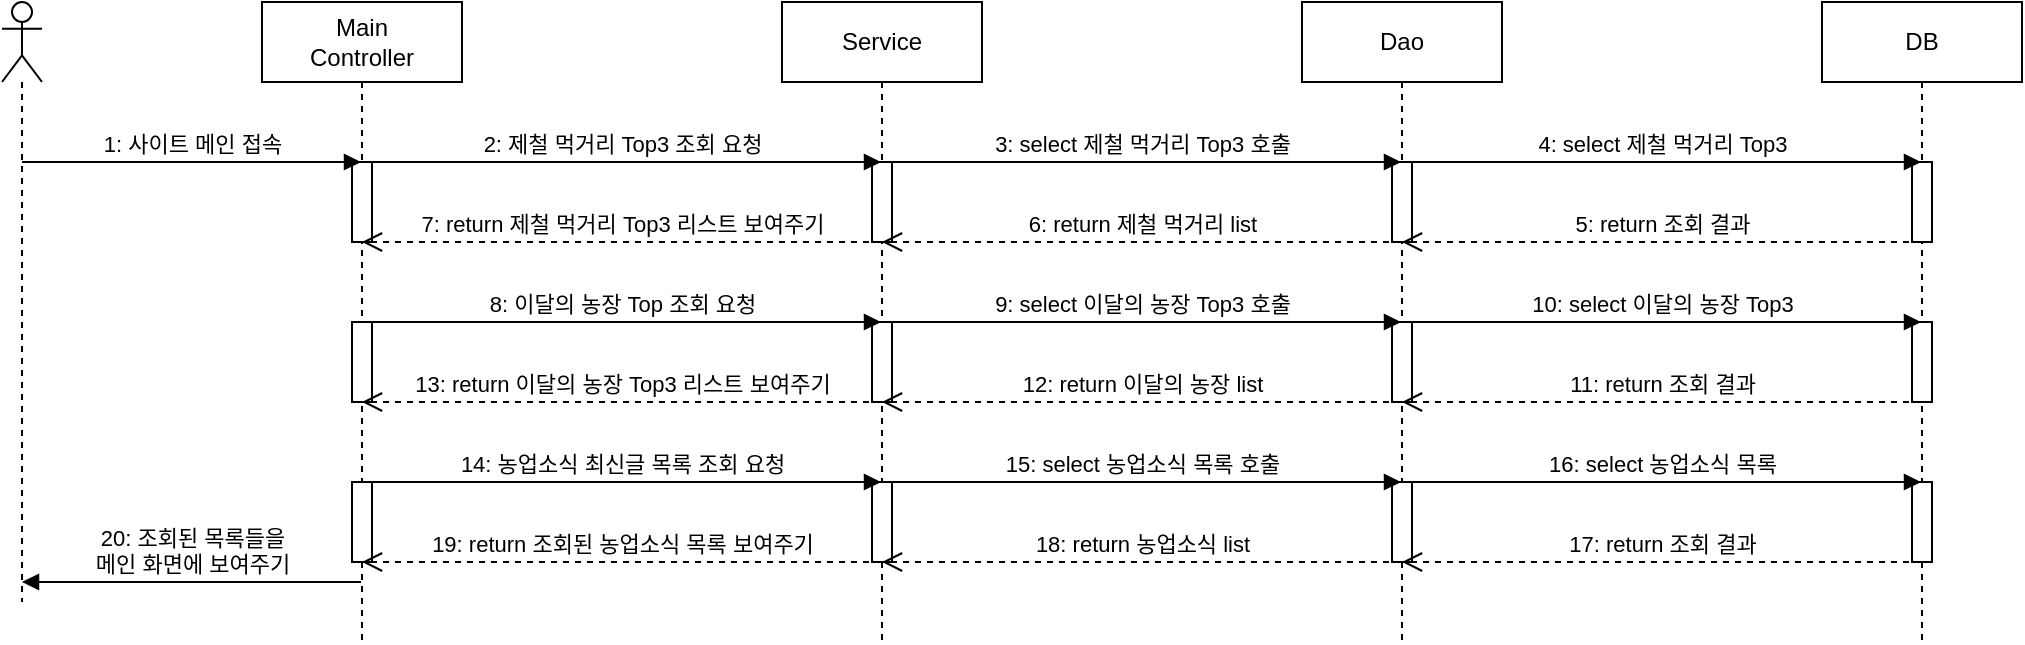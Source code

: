 <mxfile version="13.6.2" type="device" pages="8"><diagram id="kgpKYQtTHZ0yAKxKKP6v" name="Main"><mxGraphModel dx="1038" dy="531" grid="1" gridSize="10" guides="1" tooltips="1" connect="1" arrows="1" fold="1" page="1" pageScale="1" pageWidth="1654" pageHeight="1169" math="0" shadow="0"><root><mxCell id="0"/><mxCell id="1" parent="0"/><mxCell id="xo2gGfqOL1OPbDbd93fw-1" value="" style="shape=umlLifeline;participant=umlActor;perimeter=lifelinePerimeter;whiteSpace=wrap;html=1;container=1;collapsible=0;recursiveResize=0;verticalAlign=top;spacingTop=36;outlineConnect=0;" vertex="1" parent="1"><mxGeometry x="30" y="40" width="20" height="300" as="geometry"/></mxCell><mxCell id="xo2gGfqOL1OPbDbd93fw-2" value="Main&lt;br&gt;Controller" style="shape=umlLifeline;perimeter=lifelinePerimeter;whiteSpace=wrap;html=1;container=1;collapsible=0;recursiveResize=0;outlineConnect=0;" vertex="1" parent="1"><mxGeometry x="160" y="40" width="100" height="320" as="geometry"/></mxCell><mxCell id="xo2gGfqOL1OPbDbd93fw-7" value="" style="html=1;points=[];perimeter=orthogonalPerimeter;" vertex="1" parent="xo2gGfqOL1OPbDbd93fw-2"><mxGeometry x="45" y="80" width="10" height="40" as="geometry"/></mxCell><mxCell id="xo2gGfqOL1OPbDbd93fw-17" value="" style="html=1;points=[];perimeter=orthogonalPerimeter;" vertex="1" parent="xo2gGfqOL1OPbDbd93fw-2"><mxGeometry x="45" y="160" width="10" height="40" as="geometry"/></mxCell><mxCell id="xo2gGfqOL1OPbDbd93fw-30" value="" style="html=1;points=[];perimeter=orthogonalPerimeter;" vertex="1" parent="xo2gGfqOL1OPbDbd93fw-2"><mxGeometry x="45" y="240" width="10" height="40" as="geometry"/></mxCell><mxCell id="xo2gGfqOL1OPbDbd93fw-3" value="Service" style="shape=umlLifeline;perimeter=lifelinePerimeter;whiteSpace=wrap;html=1;container=1;collapsible=0;recursiveResize=0;outlineConnect=0;" vertex="1" parent="1"><mxGeometry x="420" y="40" width="100" height="320" as="geometry"/></mxCell><mxCell id="xo2gGfqOL1OPbDbd93fw-9" value="" style="html=1;points=[];perimeter=orthogonalPerimeter;" vertex="1" parent="xo2gGfqOL1OPbDbd93fw-3"><mxGeometry x="45" y="80" width="10" height="40" as="geometry"/></mxCell><mxCell id="xo2gGfqOL1OPbDbd93fw-19" value="" style="html=1;points=[];perimeter=orthogonalPerimeter;" vertex="1" parent="xo2gGfqOL1OPbDbd93fw-3"><mxGeometry x="45" y="160" width="10" height="40" as="geometry"/></mxCell><mxCell id="xo2gGfqOL1OPbDbd93fw-31" value="" style="html=1;points=[];perimeter=orthogonalPerimeter;" vertex="1" parent="xo2gGfqOL1OPbDbd93fw-3"><mxGeometry x="45" y="240" width="10" height="40" as="geometry"/></mxCell><mxCell id="xo2gGfqOL1OPbDbd93fw-4" value="Dao" style="shape=umlLifeline;perimeter=lifelinePerimeter;whiteSpace=wrap;html=1;container=1;collapsible=0;recursiveResize=0;outlineConnect=0;" vertex="1" parent="1"><mxGeometry x="680" y="40" width="100" height="320" as="geometry"/></mxCell><mxCell id="xo2gGfqOL1OPbDbd93fw-11" value="" style="html=1;points=[];perimeter=orthogonalPerimeter;" vertex="1" parent="xo2gGfqOL1OPbDbd93fw-4"><mxGeometry x="45" y="80" width="10" height="40" as="geometry"/></mxCell><mxCell id="xo2gGfqOL1OPbDbd93fw-23" value="" style="html=1;points=[];perimeter=orthogonalPerimeter;" vertex="1" parent="xo2gGfqOL1OPbDbd93fw-4"><mxGeometry x="45" y="160" width="10" height="40" as="geometry"/></mxCell><mxCell id="xo2gGfqOL1OPbDbd93fw-32" value="" style="html=1;points=[];perimeter=orthogonalPerimeter;" vertex="1" parent="xo2gGfqOL1OPbDbd93fw-4"><mxGeometry x="45" y="240" width="10" height="40" as="geometry"/></mxCell><mxCell id="xo2gGfqOL1OPbDbd93fw-5" value="DB" style="shape=umlLifeline;perimeter=lifelinePerimeter;whiteSpace=wrap;html=1;container=1;collapsible=0;recursiveResize=0;outlineConnect=0;" vertex="1" parent="1"><mxGeometry x="940" y="40" width="100" height="320" as="geometry"/></mxCell><mxCell id="xo2gGfqOL1OPbDbd93fw-13" value="" style="html=1;points=[];perimeter=orthogonalPerimeter;" vertex="1" parent="xo2gGfqOL1OPbDbd93fw-5"><mxGeometry x="45" y="80" width="10" height="40" as="geometry"/></mxCell><mxCell id="xo2gGfqOL1OPbDbd93fw-25" value="" style="html=1;points=[];perimeter=orthogonalPerimeter;" vertex="1" parent="xo2gGfqOL1OPbDbd93fw-5"><mxGeometry x="45" y="160" width="10" height="40" as="geometry"/></mxCell><mxCell id="xo2gGfqOL1OPbDbd93fw-33" value="" style="html=1;points=[];perimeter=orthogonalPerimeter;" vertex="1" parent="xo2gGfqOL1OPbDbd93fw-5"><mxGeometry x="45" y="240" width="10" height="40" as="geometry"/></mxCell><mxCell id="xo2gGfqOL1OPbDbd93fw-6" value="1: 사이트 메인 접속" style="html=1;verticalAlign=bottom;endArrow=block;" edge="1" parent="1" source="xo2gGfqOL1OPbDbd93fw-1" target="xo2gGfqOL1OPbDbd93fw-2"><mxGeometry width="80" relative="1" as="geometry"><mxPoint x="70" y="120" as="sourcePoint"/><mxPoint x="150" y="120" as="targetPoint"/><Array as="points"><mxPoint x="140" y="120"/></Array></mxGeometry></mxCell><mxCell id="xo2gGfqOL1OPbDbd93fw-8" value="2: 제철 먹거리 Top3 조회 요청" style="html=1;verticalAlign=bottom;endArrow=block;" edge="1" parent="1" source="xo2gGfqOL1OPbDbd93fw-2" target="xo2gGfqOL1OPbDbd93fw-3"><mxGeometry width="80" relative="1" as="geometry"><mxPoint x="280" y="120" as="sourcePoint"/><mxPoint x="360" y="120" as="targetPoint"/><Array as="points"><mxPoint x="370" y="120"/></Array></mxGeometry></mxCell><mxCell id="xo2gGfqOL1OPbDbd93fw-10" value="3: select 제철 먹거리 Top3 호출" style="html=1;verticalAlign=bottom;endArrow=block;" edge="1" parent="1" source="xo2gGfqOL1OPbDbd93fw-3" target="xo2gGfqOL1OPbDbd93fw-4"><mxGeometry width="80" relative="1" as="geometry"><mxPoint x="540" y="120" as="sourcePoint"/><mxPoint x="620" y="120" as="targetPoint"/><Array as="points"><mxPoint x="620" y="120"/></Array></mxGeometry></mxCell><mxCell id="xo2gGfqOL1OPbDbd93fw-12" value="4: select 제철 먹거리 Top3" style="html=1;verticalAlign=bottom;endArrow=block;" edge="1" parent="1" source="xo2gGfqOL1OPbDbd93fw-4" target="xo2gGfqOL1OPbDbd93fw-5"><mxGeometry width="80" relative="1" as="geometry"><mxPoint x="790" y="120" as="sourcePoint"/><mxPoint x="870" y="120" as="targetPoint"/><Array as="points"><mxPoint x="900" y="120"/></Array></mxGeometry></mxCell><mxCell id="xo2gGfqOL1OPbDbd93fw-14" value="5: return 조회 결과" style="html=1;verticalAlign=bottom;endArrow=open;dashed=1;endSize=8;" edge="1" parent="1" source="xo2gGfqOL1OPbDbd93fw-5" target="xo2gGfqOL1OPbDbd93fw-4"><mxGeometry relative="1" as="geometry"><mxPoint x="890" y="160" as="sourcePoint"/><mxPoint x="810" y="160" as="targetPoint"/><Array as="points"><mxPoint x="830" y="160"/></Array></mxGeometry></mxCell><mxCell id="xo2gGfqOL1OPbDbd93fw-15" value="6: return 제철 먹거리 list" style="html=1;verticalAlign=bottom;endArrow=open;dashed=1;endSize=8;" edge="1" parent="1" source="xo2gGfqOL1OPbDbd93fw-4" target="xo2gGfqOL1OPbDbd93fw-3"><mxGeometry relative="1" as="geometry"><mxPoint x="600" y="160" as="sourcePoint"/><mxPoint x="520" y="160" as="targetPoint"/><Array as="points"><mxPoint x="500" y="160"/></Array></mxGeometry></mxCell><mxCell id="xo2gGfqOL1OPbDbd93fw-16" value="7: return 제철 먹거리 Top3 리스트 보여주기" style="html=1;verticalAlign=bottom;endArrow=open;dashed=1;endSize=8;" edge="1" parent="1" source="xo2gGfqOL1OPbDbd93fw-3" target="xo2gGfqOL1OPbDbd93fw-2"><mxGeometry relative="1" as="geometry"><mxPoint x="350" y="170" as="sourcePoint"/><mxPoint x="260" y="160" as="targetPoint"/><Array as="points"><mxPoint x="320" y="160"/></Array></mxGeometry></mxCell><mxCell id="xo2gGfqOL1OPbDbd93fw-18" value="8: 이달의 농장 Top 조회 요청" style="html=1;verticalAlign=bottom;endArrow=block;" edge="1" parent="1" source="xo2gGfqOL1OPbDbd93fw-2" target="xo2gGfqOL1OPbDbd93fw-3"><mxGeometry width="80" relative="1" as="geometry"><mxPoint x="260" y="200" as="sourcePoint"/><mxPoint x="340" y="200" as="targetPoint"/><Array as="points"><mxPoint x="330" y="200"/></Array></mxGeometry></mxCell><mxCell id="xo2gGfqOL1OPbDbd93fw-24" value="9: select 이달의 농장 Top3 호출" style="html=1;verticalAlign=bottom;endArrow=block;" edge="1" parent="1" source="xo2gGfqOL1OPbDbd93fw-3" target="xo2gGfqOL1OPbDbd93fw-4"><mxGeometry width="80" relative="1" as="geometry"><mxPoint x="530" y="200" as="sourcePoint"/><mxPoint x="610" y="200" as="targetPoint"/><Array as="points"><mxPoint x="600" y="200"/></Array></mxGeometry></mxCell><mxCell id="xo2gGfqOL1OPbDbd93fw-26" value="10: select 이달의 농장 Top3" style="html=1;verticalAlign=bottom;endArrow=block;" edge="1" parent="1" source="xo2gGfqOL1OPbDbd93fw-4" target="xo2gGfqOL1OPbDbd93fw-5"><mxGeometry width="80" relative="1" as="geometry"><mxPoint x="780" y="200" as="sourcePoint"/><mxPoint x="850" y="200" as="targetPoint"/><Array as="points"><mxPoint x="820" y="200"/></Array></mxGeometry></mxCell><mxCell id="xo2gGfqOL1OPbDbd93fw-27" value="11: return 조회 결과" style="html=1;verticalAlign=bottom;endArrow=open;dashed=1;endSize=8;" edge="1" parent="1" source="xo2gGfqOL1OPbDbd93fw-5" target="xo2gGfqOL1OPbDbd93fw-4"><mxGeometry relative="1" as="geometry"><mxPoint x="850" y="240" as="sourcePoint"/><mxPoint x="770" y="240" as="targetPoint"/><Array as="points"><mxPoint x="790" y="240"/></Array></mxGeometry></mxCell><mxCell id="xo2gGfqOL1OPbDbd93fw-28" value="12: return 이달의 농장 list" style="html=1;verticalAlign=bottom;endArrow=open;dashed=1;endSize=8;" edge="1" parent="1" source="xo2gGfqOL1OPbDbd93fw-4" target="xo2gGfqOL1OPbDbd93fw-3"><mxGeometry relative="1" as="geometry"><mxPoint x="590" y="240" as="sourcePoint"/><mxPoint x="510" y="240" as="targetPoint"/><Array as="points"><mxPoint x="690" y="240"/></Array></mxGeometry></mxCell><mxCell id="xo2gGfqOL1OPbDbd93fw-29" value="13: return 이달의 농장 Top3 리스트 보여주기" style="html=1;verticalAlign=bottom;endArrow=open;dashed=1;endSize=8;" edge="1" parent="1" source="xo2gGfqOL1OPbDbd93fw-3" target="xo2gGfqOL1OPbDbd93fw-2"><mxGeometry relative="1" as="geometry"><mxPoint x="350" y="240" as="sourcePoint"/><mxPoint x="270" y="240" as="targetPoint"/><Array as="points"><mxPoint x="260" y="240"/></Array></mxGeometry></mxCell><mxCell id="xo2gGfqOL1OPbDbd93fw-34" value="14: 농업소식 최신글 목록 조회 요청" style="html=1;verticalAlign=bottom;endArrow=block;" edge="1" parent="1" source="xo2gGfqOL1OPbDbd93fw-2" target="xo2gGfqOL1OPbDbd93fw-3"><mxGeometry width="80" relative="1" as="geometry"><mxPoint x="290" y="280" as="sourcePoint"/><mxPoint x="370" y="280" as="targetPoint"/><Array as="points"><mxPoint x="350" y="280"/></Array></mxGeometry></mxCell><mxCell id="xo2gGfqOL1OPbDbd93fw-35" value="15: select 농업소식 목록 호출" style="html=1;verticalAlign=bottom;endArrow=block;" edge="1" parent="1" source="xo2gGfqOL1OPbDbd93fw-3" target="xo2gGfqOL1OPbDbd93fw-4"><mxGeometry width="80" relative="1" as="geometry"><mxPoint x="520" y="280" as="sourcePoint"/><mxPoint x="600" y="280" as="targetPoint"/><Array as="points"><mxPoint x="610" y="280"/></Array></mxGeometry></mxCell><mxCell id="xo2gGfqOL1OPbDbd93fw-36" value="16: select 농업소식 목록" style="html=1;verticalAlign=bottom;endArrow=block;" edge="1" parent="1" source="xo2gGfqOL1OPbDbd93fw-4" target="xo2gGfqOL1OPbDbd93fw-5"><mxGeometry width="80" relative="1" as="geometry"><mxPoint x="840" y="280" as="sourcePoint"/><mxPoint x="920" y="280" as="targetPoint"/><Array as="points"><mxPoint x="850" y="280"/></Array></mxGeometry></mxCell><mxCell id="xo2gGfqOL1OPbDbd93fw-37" value="17: return 조회 결과" style="html=1;verticalAlign=bottom;endArrow=open;dashed=1;endSize=8;" edge="1" parent="1" source="xo2gGfqOL1OPbDbd93fw-5" target="xo2gGfqOL1OPbDbd93fw-4"><mxGeometry relative="1" as="geometry"><mxPoint x="930" y="320" as="sourcePoint"/><mxPoint x="850" y="320" as="targetPoint"/><Array as="points"><mxPoint x="800" y="320"/></Array></mxGeometry></mxCell><mxCell id="xo2gGfqOL1OPbDbd93fw-38" value="18: return 농업소식 list" style="html=1;verticalAlign=bottom;endArrow=open;dashed=1;endSize=8;" edge="1" parent="1" source="xo2gGfqOL1OPbDbd93fw-4" target="xo2gGfqOL1OPbDbd93fw-3"><mxGeometry relative="1" as="geometry"><mxPoint x="570" y="310" as="sourcePoint"/><mxPoint x="490" y="310" as="targetPoint"/><Array as="points"><mxPoint x="580" y="320"/></Array></mxGeometry></mxCell><mxCell id="xo2gGfqOL1OPbDbd93fw-39" value="19: return 조회된 농업소식 목록 보여주기" style="html=1;verticalAlign=bottom;endArrow=open;dashed=1;endSize=8;" edge="1" parent="1" source="xo2gGfqOL1OPbDbd93fw-3" target="xo2gGfqOL1OPbDbd93fw-2"><mxGeometry relative="1" as="geometry"><mxPoint x="400" y="320" as="sourcePoint"/><mxPoint x="320" y="320" as="targetPoint"/><Array as="points"><mxPoint x="350" y="320"/></Array></mxGeometry></mxCell><mxCell id="xo2gGfqOL1OPbDbd93fw-40" value="20: 조회된 목록들을 &lt;br&gt;메인 화면에 보여주기" style="html=1;verticalAlign=bottom;endArrow=block;" edge="1" parent="1" source="xo2gGfqOL1OPbDbd93fw-2" target="xo2gGfqOL1OPbDbd93fw-1"><mxGeometry width="80" relative="1" as="geometry"><mxPoint x="90" y="320" as="sourcePoint"/><mxPoint x="170" y="320" as="targetPoint"/><Array as="points"><mxPoint x="100" y="330"/></Array></mxGeometry></mxCell></root></mxGraphModel></diagram><diagram id="lYg-zRpQpZQNPsmw28it" name="Notice"><mxGraphModel dx="1038" dy="531" grid="1" gridSize="10" guides="1" tooltips="1" connect="1" arrows="1" fold="1" page="1" pageScale="1" pageWidth="1654" pageHeight="1169" math="0" shadow="0"><root><mxCell id="YPKRtt-MdQ1eqSmoCfmf-0"/><mxCell id="YPKRtt-MdQ1eqSmoCfmf-1" parent="YPKRtt-MdQ1eqSmoCfmf-0"/><mxCell id="YPKRtt-MdQ1eqSmoCfmf-2" value="" style="shape=umlLifeline;participant=umlActor;perimeter=lifelinePerimeter;whiteSpace=wrap;html=1;container=1;collapsible=0;recursiveResize=0;verticalAlign=top;spacingTop=36;outlineConnect=0;" vertex="1" parent="YPKRtt-MdQ1eqSmoCfmf-1"><mxGeometry x="30" y="40" width="20" height="320" as="geometry"/></mxCell><mxCell id="YPKRtt-MdQ1eqSmoCfmf-3" value="Notice&lt;br&gt;Controller" style="shape=umlLifeline;perimeter=lifelinePerimeter;whiteSpace=wrap;html=1;container=1;collapsible=0;recursiveResize=0;outlineConnect=0;" vertex="1" parent="YPKRtt-MdQ1eqSmoCfmf-1"><mxGeometry x="160" y="40" width="100" height="320" as="geometry"/></mxCell><mxCell id="YPKRtt-MdQ1eqSmoCfmf-10" value="" style="html=1;points=[];perimeter=orthogonalPerimeter;" vertex="1" parent="YPKRtt-MdQ1eqSmoCfmf-3"><mxGeometry x="45" y="80" width="10" height="40" as="geometry"/></mxCell><mxCell id="Z-M5BG_tJRrBbosC_uXe-0" value="" style="html=1;points=[];perimeter=orthogonalPerimeter;" vertex="1" parent="YPKRtt-MdQ1eqSmoCfmf-3"><mxGeometry x="45" y="160" width="10" height="80" as="geometry"/></mxCell><mxCell id="XZC74J4LRip9N8uzkJWb-2" value="" style="html=1;points=[];perimeter=orthogonalPerimeter;" vertex="1" parent="YPKRtt-MdQ1eqSmoCfmf-3"><mxGeometry x="45" y="260" width="10" height="40" as="geometry"/></mxCell><mxCell id="XZC74J4LRip9N8uzkJWb-3" value="16: 자주 묻는 질문 상세 보여주기" style="edgeStyle=orthogonalEdgeStyle;html=1;align=left;spacingLeft=2;endArrow=block;rounded=0;entryX=1;entryY=0;" edge="1" target="XZC74J4LRip9N8uzkJWb-2" parent="YPKRtt-MdQ1eqSmoCfmf-3"><mxGeometry relative="1" as="geometry"><mxPoint x="50" y="240" as="sourcePoint"/><Array as="points"><mxPoint x="75" y="240"/></Array></mxGeometry></mxCell><mxCell id="YPKRtt-MdQ1eqSmoCfmf-4" value="Service" style="shape=umlLifeline;perimeter=lifelinePerimeter;whiteSpace=wrap;html=1;container=1;collapsible=0;recursiveResize=0;outlineConnect=0;" vertex="1" parent="YPKRtt-MdQ1eqSmoCfmf-1"><mxGeometry x="380" y="40" width="100" height="320" as="geometry"/></mxCell><mxCell id="yDqhtbMuoC8g6pwRpF_U-0" value="" style="html=1;points=[];perimeter=orthogonalPerimeter;" vertex="1" parent="YPKRtt-MdQ1eqSmoCfmf-4"><mxGeometry x="45" y="80" width="10" height="40" as="geometry"/></mxCell><mxCell id="Z-M5BG_tJRrBbosC_uXe-1" value="" style="html=1;points=[];perimeter=orthogonalPerimeter;" vertex="1" parent="YPKRtt-MdQ1eqSmoCfmf-4"><mxGeometry x="45" y="160" width="10" height="40" as="geometry"/></mxCell><mxCell id="YPKRtt-MdQ1eqSmoCfmf-7" value="Dao" style="shape=umlLifeline;perimeter=lifelinePerimeter;whiteSpace=wrap;html=1;container=1;collapsible=0;recursiveResize=0;outlineConnect=0;" vertex="1" parent="YPKRtt-MdQ1eqSmoCfmf-1"><mxGeometry x="600" y="40" width="100" height="320" as="geometry"/></mxCell><mxCell id="yDqhtbMuoC8g6pwRpF_U-1" value="" style="html=1;points=[];perimeter=orthogonalPerimeter;" vertex="1" parent="YPKRtt-MdQ1eqSmoCfmf-7"><mxGeometry x="45" y="80" width="10" height="40" as="geometry"/></mxCell><mxCell id="Z-M5BG_tJRrBbosC_uXe-2" value="" style="html=1;points=[];perimeter=orthogonalPerimeter;" vertex="1" parent="YPKRtt-MdQ1eqSmoCfmf-7"><mxGeometry x="45" y="160" width="10" height="40" as="geometry"/></mxCell><mxCell id="YPKRtt-MdQ1eqSmoCfmf-8" value="DB" style="shape=umlLifeline;perimeter=lifelinePerimeter;whiteSpace=wrap;html=1;container=1;collapsible=0;recursiveResize=0;outlineConnect=0;" vertex="1" parent="YPKRtt-MdQ1eqSmoCfmf-1"><mxGeometry x="820" y="40" width="100" height="320" as="geometry"/></mxCell><mxCell id="yDqhtbMuoC8g6pwRpF_U-2" value="" style="html=1;points=[];perimeter=orthogonalPerimeter;" vertex="1" parent="YPKRtt-MdQ1eqSmoCfmf-8"><mxGeometry x="45" y="80" width="10" height="40" as="geometry"/></mxCell><mxCell id="Z-M5BG_tJRrBbosC_uXe-3" value="" style="html=1;points=[];perimeter=orthogonalPerimeter;" vertex="1" parent="YPKRtt-MdQ1eqSmoCfmf-8"><mxGeometry x="45" y="160" width="10" height="40" as="geometry"/></mxCell><mxCell id="YPKRtt-MdQ1eqSmoCfmf-9" value="1: 공지사항&amp;amp;자주묻는질문&lt;br&gt;페이지 이동" style="html=1;verticalAlign=bottom;endArrow=block;" edge="1" parent="YPKRtt-MdQ1eqSmoCfmf-1" source="YPKRtt-MdQ1eqSmoCfmf-2" target="YPKRtt-MdQ1eqSmoCfmf-3"><mxGeometry width="80" relative="1" as="geometry"><mxPoint x="60" y="120" as="sourcePoint"/><mxPoint x="140" y="120" as="targetPoint"/><Array as="points"><mxPoint x="120" y="120"/></Array></mxGeometry></mxCell><mxCell id="YPKRtt-MdQ1eqSmoCfmf-11" value="2: 공지사항 조회 요청" style="html=1;verticalAlign=bottom;endArrow=block;" edge="1" parent="YPKRtt-MdQ1eqSmoCfmf-1" source="YPKRtt-MdQ1eqSmoCfmf-3" target="YPKRtt-MdQ1eqSmoCfmf-4"><mxGeometry width="80" relative="1" as="geometry"><mxPoint x="240" y="120" as="sourcePoint"/><mxPoint x="320" y="120" as="targetPoint"/><Array as="points"><mxPoint x="310" y="120"/></Array></mxGeometry></mxCell><mxCell id="yDqhtbMuoC8g6pwRpF_U-3" value="3: select 최근 공지사항 호출" style="html=1;verticalAlign=bottom;endArrow=block;" edge="1" parent="YPKRtt-MdQ1eqSmoCfmf-1" source="YPKRtt-MdQ1eqSmoCfmf-4" target="YPKRtt-MdQ1eqSmoCfmf-7"><mxGeometry x="0.096" y="-10" width="80" relative="1" as="geometry"><mxPoint x="480" y="120" as="sourcePoint"/><mxPoint x="560" y="120" as="targetPoint"/><Array as="points"><mxPoint x="550" y="120"/></Array><mxPoint x="-10" y="-10" as="offset"/></mxGeometry></mxCell><mxCell id="s1DptUIHQi4gpQEtZyq3-0" value="4: select 최근 공지사항" style="html=1;verticalAlign=bottom;endArrow=block;" edge="1" parent="YPKRtt-MdQ1eqSmoCfmf-1" source="YPKRtt-MdQ1eqSmoCfmf-7" target="YPKRtt-MdQ1eqSmoCfmf-8"><mxGeometry width="80" relative="1" as="geometry"><mxPoint x="700" y="130" as="sourcePoint"/><mxPoint x="780" y="130" as="targetPoint"/><Array as="points"><mxPoint x="750" y="120"/></Array></mxGeometry></mxCell><mxCell id="7QZvOq7v99G2iSE3zd9x-0" value="5: return 조회 결과" style="html=1;verticalAlign=bottom;endArrow=open;dashed=1;endSize=8;" edge="1" parent="YPKRtt-MdQ1eqSmoCfmf-1" source="YPKRtt-MdQ1eqSmoCfmf-8" target="YPKRtt-MdQ1eqSmoCfmf-7"><mxGeometry relative="1" as="geometry"><mxPoint x="790" y="160" as="sourcePoint"/><mxPoint x="710" y="160" as="targetPoint"/><Array as="points"><mxPoint x="750" y="160"/></Array></mxGeometry></mxCell><mxCell id="5fkY7hRauusryHhc9We8-0" value="6: return 최근 공지사항" style="html=1;verticalAlign=bottom;endArrow=open;dashed=1;endSize=8;" edge="1" parent="YPKRtt-MdQ1eqSmoCfmf-1" source="YPKRtt-MdQ1eqSmoCfmf-7" target="YPKRtt-MdQ1eqSmoCfmf-4"><mxGeometry relative="1" as="geometry"><mxPoint x="570" y="260" as="sourcePoint"/><mxPoint x="490" y="260" as="targetPoint"/><Array as="points"><mxPoint x="540" y="160"/></Array></mxGeometry></mxCell><mxCell id="c1pH1NwgK1s0iakrbrP0-0" value="7:return 최근 공지사항 보여주기" style="html=1;verticalAlign=bottom;endArrow=open;dashed=1;endSize=8;" edge="1" parent="YPKRtt-MdQ1eqSmoCfmf-1" source="YPKRtt-MdQ1eqSmoCfmf-4" target="YPKRtt-MdQ1eqSmoCfmf-3"><mxGeometry relative="1" as="geometry"><mxPoint x="360" y="170" as="sourcePoint"/><mxPoint x="280" y="170" as="targetPoint"/><Array as="points"><mxPoint x="320" y="160"/></Array></mxGeometry></mxCell><mxCell id="Z-M5BG_tJRrBbosC_uXe-4" value="8: 자주묻는질문 목록 조회 요청" style="html=1;verticalAlign=bottom;endArrow=block;" edge="1" parent="YPKRtt-MdQ1eqSmoCfmf-1" source="YPKRtt-MdQ1eqSmoCfmf-3" target="YPKRtt-MdQ1eqSmoCfmf-4"><mxGeometry width="80" relative="1" as="geometry"><mxPoint x="240" y="200" as="sourcePoint"/><mxPoint x="320" y="200" as="targetPoint"/><Array as="points"><mxPoint x="320" y="200"/></Array></mxGeometry></mxCell><mxCell id="CAZUMdTEzUBv29PSG2KX-0" value="9: select 자주 묻는 질문 목록 호출" style="html=1;verticalAlign=bottom;endArrow=block;" edge="1" parent="YPKRtt-MdQ1eqSmoCfmf-1" source="YPKRtt-MdQ1eqSmoCfmf-4" target="YPKRtt-MdQ1eqSmoCfmf-7"><mxGeometry width="80" relative="1" as="geometry"><mxPoint x="500" y="200" as="sourcePoint"/><mxPoint x="580" y="200" as="targetPoint"/><Array as="points"><mxPoint x="540" y="200"/></Array></mxGeometry></mxCell><mxCell id="CAZUMdTEzUBv29PSG2KX-1" value="10: select 자주 묻는 질문 목록" style="html=1;verticalAlign=bottom;endArrow=block;" edge="1" parent="YPKRtt-MdQ1eqSmoCfmf-1" source="YPKRtt-MdQ1eqSmoCfmf-7" target="YPKRtt-MdQ1eqSmoCfmf-8"><mxGeometry width="80" relative="1" as="geometry"><mxPoint x="700" y="200" as="sourcePoint"/><mxPoint x="780" y="200" as="targetPoint"/><Array as="points"><mxPoint x="730" y="200"/><mxPoint x="800" y="200"/></Array></mxGeometry></mxCell><mxCell id="jZ-O0_Zb5KKMiP5eQWIa-0" value="11: return 조회 결과" style="html=1;verticalAlign=bottom;endArrow=open;dashed=1;endSize=8;" edge="1" parent="YPKRtt-MdQ1eqSmoCfmf-1" source="YPKRtt-MdQ1eqSmoCfmf-8" target="YPKRtt-MdQ1eqSmoCfmf-7"><mxGeometry relative="1" as="geometry"><mxPoint x="830" y="240" as="sourcePoint"/><mxPoint x="750" y="240" as="targetPoint"/><Array as="points"><mxPoint x="740" y="240"/></Array></mxGeometry></mxCell><mxCell id="jZ-O0_Zb5KKMiP5eQWIa-1" value="12: return 자주 묻는 질문 목록" style="html=1;verticalAlign=bottom;endArrow=open;dashed=1;endSize=8;" edge="1" parent="YPKRtt-MdQ1eqSmoCfmf-1" source="YPKRtt-MdQ1eqSmoCfmf-7" target="YPKRtt-MdQ1eqSmoCfmf-4"><mxGeometry relative="1" as="geometry"><mxPoint x="580" y="240" as="sourcePoint"/><mxPoint x="500" y="240" as="targetPoint"/><Array as="points"><mxPoint x="470" y="240"/></Array></mxGeometry></mxCell><mxCell id="jZ-O0_Zb5KKMiP5eQWIa-2" value="13: return 자주 묻는 질문 목록&lt;br&gt;보여주기" style="html=1;verticalAlign=bottom;endArrow=open;dashed=1;endSize=8;" edge="1" parent="YPKRtt-MdQ1eqSmoCfmf-1" source="YPKRtt-MdQ1eqSmoCfmf-4" target="YPKRtt-MdQ1eqSmoCfmf-3"><mxGeometry relative="1" as="geometry"><mxPoint x="360" y="240" as="sourcePoint"/><mxPoint x="280" y="240" as="targetPoint"/><Array as="points"><mxPoint x="300" y="240"/></Array></mxGeometry></mxCell><mxCell id="XZC74J4LRip9N8uzkJWb-0" value="14: 조회된 공지사항,&lt;br&gt;자주 묻는 질문 보여주기" style="html=1;verticalAlign=bottom;endArrow=block;" edge="1" parent="YPKRtt-MdQ1eqSmoCfmf-1" source="YPKRtt-MdQ1eqSmoCfmf-3" target="YPKRtt-MdQ1eqSmoCfmf-2"><mxGeometry width="80" relative="1" as="geometry"><mxPoint x="80" y="240" as="sourcePoint"/><mxPoint x="160" y="240" as="targetPoint"/><Array as="points"><mxPoint x="140" y="250"/></Array></mxGeometry></mxCell><mxCell id="XZC74J4LRip9N8uzkJWb-1" value="15: 자주 묻는 질문 상세보기&lt;br&gt;아이콘 클릭" style="html=1;verticalAlign=bottom;endArrow=block;" edge="1" parent="YPKRtt-MdQ1eqSmoCfmf-1" source="YPKRtt-MdQ1eqSmoCfmf-2" target="YPKRtt-MdQ1eqSmoCfmf-3"><mxGeometry width="80" relative="1" as="geometry"><mxPoint x="60" y="280" as="sourcePoint"/><mxPoint x="140" y="280" as="targetPoint"/><Array as="points"><mxPoint x="140" y="280"/></Array></mxGeometry></mxCell></root></mxGraphModel></diagram><diagram id="x2M9sOYLQhNwKk1R-0E-" name="FarmNews"><mxGraphModel dx="1038" dy="531" grid="1" gridSize="10" guides="1" tooltips="1" connect="1" arrows="1" fold="1" page="1" pageScale="1" pageWidth="1654" pageHeight="1169" math="0" shadow="0"><root><mxCell id="_VpMfpA1oPr184ma05nM-0"/><mxCell id="_VpMfpA1oPr184ma05nM-1" parent="_VpMfpA1oPr184ma05nM-0"/><mxCell id="_VpMfpA1oPr184ma05nM-2" value="" style="shape=umlLifeline;participant=umlActor;perimeter=lifelinePerimeter;whiteSpace=wrap;html=1;container=1;collapsible=0;recursiveResize=0;verticalAlign=top;spacingTop=36;outlineConnect=0;" vertex="1" parent="_VpMfpA1oPr184ma05nM-1"><mxGeometry x="70" y="40" width="20" height="200" as="geometry"/></mxCell><mxCell id="_VpMfpA1oPr184ma05nM-3" value="FarmNews&lt;br&gt;Controller" style="shape=umlLifeline;perimeter=lifelinePerimeter;whiteSpace=wrap;html=1;container=1;collapsible=0;recursiveResize=0;outlineConnect=0;" vertex="1" parent="_VpMfpA1oPr184ma05nM-1"><mxGeometry x="200" y="40" width="100" height="200" as="geometry"/></mxCell><mxCell id="_VpMfpA1oPr184ma05nM-8" value="" style="html=1;points=[];perimeter=orthogonalPerimeter;" vertex="1" parent="_VpMfpA1oPr184ma05nM-3"><mxGeometry x="45" y="80" width="10" height="40" as="geometry"/></mxCell><mxCell id="_VpMfpA1oPr184ma05nM-4" value="Service" style="shape=umlLifeline;perimeter=lifelinePerimeter;whiteSpace=wrap;html=1;container=1;collapsible=0;recursiveResize=0;outlineConnect=0;" vertex="1" parent="_VpMfpA1oPr184ma05nM-1"><mxGeometry x="420" y="40" width="100" height="200" as="geometry"/></mxCell><mxCell id="huIJXrQVE5Ta6-gKknWk-0" value="" style="html=1;points=[];perimeter=orthogonalPerimeter;" vertex="1" parent="_VpMfpA1oPr184ma05nM-4"><mxGeometry x="45" y="80" width="10" height="40" as="geometry"/></mxCell><mxCell id="_VpMfpA1oPr184ma05nM-5" value="Dao" style="shape=umlLifeline;perimeter=lifelinePerimeter;whiteSpace=wrap;html=1;container=1;collapsible=0;recursiveResize=0;outlineConnect=0;" vertex="1" parent="_VpMfpA1oPr184ma05nM-1"><mxGeometry x="640" y="40" width="100" height="200" as="geometry"/></mxCell><mxCell id="huIJXrQVE5Ta6-gKknWk-1" value="" style="html=1;points=[];perimeter=orthogonalPerimeter;" vertex="1" parent="_VpMfpA1oPr184ma05nM-5"><mxGeometry x="45" y="80" width="10" height="40" as="geometry"/></mxCell><mxCell id="_VpMfpA1oPr184ma05nM-6" value="DB" style="shape=umlLifeline;perimeter=lifelinePerimeter;whiteSpace=wrap;html=1;container=1;collapsible=0;recursiveResize=0;outlineConnect=0;" vertex="1" parent="_VpMfpA1oPr184ma05nM-1"><mxGeometry x="860" y="40" width="100" height="200" as="geometry"/></mxCell><mxCell id="huIJXrQVE5Ta6-gKknWk-2" value="" style="html=1;points=[];perimeter=orthogonalPerimeter;" vertex="1" parent="_VpMfpA1oPr184ma05nM-6"><mxGeometry x="45" y="80" width="10" height="40" as="geometry"/></mxCell><mxCell id="_VpMfpA1oPr184ma05nM-7" value="1: 농업소식 페이지 이동" style="html=1;verticalAlign=bottom;endArrow=block;" edge="1" parent="_VpMfpA1oPr184ma05nM-1" source="_VpMfpA1oPr184ma05nM-2" target="_VpMfpA1oPr184ma05nM-3"><mxGeometry width="80" relative="1" as="geometry"><mxPoint x="120" y="130" as="sourcePoint"/><mxPoint x="200" y="130" as="targetPoint"/><Array as="points"><mxPoint x="220" y="120"/></Array></mxGeometry></mxCell><mxCell id="_VpMfpA1oPr184ma05nM-9" value="2: 농업소식 목록 조회 요청" style="html=1;verticalAlign=bottom;endArrow=block;" edge="1" parent="_VpMfpA1oPr184ma05nM-1" source="_VpMfpA1oPr184ma05nM-3" target="_VpMfpA1oPr184ma05nM-4"><mxGeometry width="80" relative="1" as="geometry"><mxPoint x="310" y="120" as="sourcePoint"/><mxPoint x="390" y="120" as="targetPoint"/><Array as="points"><mxPoint x="340" y="120"/></Array></mxGeometry></mxCell><mxCell id="huIJXrQVE5Ta6-gKknWk-3" value="3: select 농업소식 목록 호출" style="html=1;verticalAlign=bottom;endArrow=block;" edge="1" parent="_VpMfpA1oPr184ma05nM-1" source="_VpMfpA1oPr184ma05nM-4" target="_VpMfpA1oPr184ma05nM-5"><mxGeometry width="80" relative="1" as="geometry"><mxPoint x="520" y="120" as="sourcePoint"/><mxPoint x="600" y="120" as="targetPoint"/><Array as="points"><mxPoint x="600" y="120"/></Array></mxGeometry></mxCell><mxCell id="huIJXrQVE5Ta6-gKknWk-4" value="4: select 농업소식 목록" style="html=1;verticalAlign=bottom;endArrow=block;" edge="1" parent="_VpMfpA1oPr184ma05nM-1" source="_VpMfpA1oPr184ma05nM-5" target="_VpMfpA1oPr184ma05nM-6"><mxGeometry width="80" relative="1" as="geometry"><mxPoint x="760" y="120" as="sourcePoint"/><mxPoint x="840" y="120" as="targetPoint"/><Array as="points"><mxPoint x="810" y="120"/></Array></mxGeometry></mxCell><mxCell id="huIJXrQVE5Ta6-gKknWk-5" value="5: return select 결과" style="html=1;verticalAlign=bottom;endArrow=open;dashed=1;endSize=8;" edge="1" parent="_VpMfpA1oPr184ma05nM-1" source="_VpMfpA1oPr184ma05nM-6" target="_VpMfpA1oPr184ma05nM-5"><mxGeometry relative="1" as="geometry"><mxPoint x="840" y="160" as="sourcePoint"/><mxPoint x="760" y="160" as="targetPoint"/><Array as="points"><mxPoint x="820" y="160"/></Array></mxGeometry></mxCell><mxCell id="huIJXrQVE5Ta6-gKknWk-6" value="6: return 농업소식 목록" style="html=1;verticalAlign=bottom;endArrow=open;dashed=1;endSize=8;" edge="1" parent="_VpMfpA1oPr184ma05nM-1" source="_VpMfpA1oPr184ma05nM-5" target="_VpMfpA1oPr184ma05nM-4"><mxGeometry relative="1" as="geometry"><mxPoint x="630" y="170" as="sourcePoint"/><mxPoint x="520" y="160" as="targetPoint"/><Array as="points"><mxPoint x="620" y="160"/></Array></mxGeometry></mxCell><mxCell id="HQV21w9I2Tm7iqZ8kMNI-0" value="7: return 조회된 목록 보여주기" style="html=1;verticalAlign=bottom;endArrow=open;dashed=1;endSize=8;" edge="1" parent="_VpMfpA1oPr184ma05nM-1" source="_VpMfpA1oPr184ma05nM-4" target="_VpMfpA1oPr184ma05nM-2"><mxGeometry relative="1" as="geometry"><mxPoint x="390" y="160" as="sourcePoint"/><mxPoint x="310" y="160" as="targetPoint"/><Array as="points"><mxPoint x="370" y="160"/></Array></mxGeometry></mxCell></root></mxGraphModel></diagram><diagram id="A6Nfgs7oiFmndVXbxJin" name="Admin_Main"><mxGraphModel dx="1038" dy="531" grid="1" gridSize="10" guides="1" tooltips="1" connect="1" arrows="1" fold="1" page="1" pageScale="1" pageWidth="1654" pageHeight="1169" math="0" shadow="0"><root><mxCell id="E3clEbIevuF4OFff9Nyk-0"/><mxCell id="E3clEbIevuF4OFff9Nyk-1" parent="E3clEbIevuF4OFff9Nyk-0"/><mxCell id="E3clEbIevuF4OFff9Nyk-2" value="" style="shape=umlLifeline;participant=umlActor;perimeter=lifelinePerimeter;whiteSpace=wrap;html=1;container=1;collapsible=0;recursiveResize=0;verticalAlign=top;spacingTop=36;outlineConnect=0;" vertex="1" parent="E3clEbIevuF4OFff9Nyk-1"><mxGeometry x="70" y="40" width="20" height="320" as="geometry"/></mxCell><mxCell id="E3clEbIevuF4OFff9Nyk-4" value="DB" style="shape=umlLifeline;perimeter=lifelinePerimeter;whiteSpace=wrap;html=1;container=1;collapsible=0;recursiveResize=0;outlineConnect=0;" vertex="1" parent="E3clEbIevuF4OFff9Nyk-1"><mxGeometry x="860" y="40" width="100" height="320" as="geometry"/></mxCell><mxCell id="5usqnQp78plnAyYMF1wy-1" value="" style="html=1;points=[];perimeter=orthogonalPerimeter;" vertex="1" parent="E3clEbIevuF4OFff9Nyk-4"><mxGeometry x="45" y="80" width="10" height="40" as="geometry"/></mxCell><mxCell id="v4QaJfezy0KODMMme16g-6" value="" style="html=1;points=[];perimeter=orthogonalPerimeter;" vertex="1" parent="E3clEbIevuF4OFff9Nyk-4"><mxGeometry x="45" y="160" width="10" height="40" as="geometry"/></mxCell><mxCell id="v4QaJfezy0KODMMme16g-13" value="" style="html=1;points=[];perimeter=orthogonalPerimeter;" vertex="1" parent="E3clEbIevuF4OFff9Nyk-4"><mxGeometry x="45" y="240" width="10" height="40" as="geometry"/></mxCell><mxCell id="E3clEbIevuF4OFff9Nyk-5" value="Dao" style="shape=umlLifeline;perimeter=lifelinePerimeter;whiteSpace=wrap;html=1;container=1;collapsible=0;recursiveResize=0;outlineConnect=0;" vertex="1" parent="E3clEbIevuF4OFff9Nyk-1"><mxGeometry x="640" y="40" width="100" height="320" as="geometry"/></mxCell><mxCell id="5usqnQp78plnAyYMF1wy-2" value="" style="html=1;points=[];perimeter=orthogonalPerimeter;" vertex="1" parent="E3clEbIevuF4OFff9Nyk-5"><mxGeometry x="45" y="80" width="10" height="40" as="geometry"/></mxCell><mxCell id="v4QaJfezy0KODMMme16g-3" value="" style="html=1;points=[];perimeter=orthogonalPerimeter;" vertex="1" parent="E3clEbIevuF4OFff9Nyk-5"><mxGeometry x="45" y="160" width="10" height="40" as="geometry"/></mxCell><mxCell id="v4QaJfezy0KODMMme16g-14" value="" style="html=1;points=[];perimeter=orthogonalPerimeter;" vertex="1" parent="E3clEbIevuF4OFff9Nyk-5"><mxGeometry x="45" y="240" width="10" height="40" as="geometry"/></mxCell><mxCell id="E3clEbIevuF4OFff9Nyk-6" value="Service" style="shape=umlLifeline;perimeter=lifelinePerimeter;whiteSpace=wrap;html=1;container=1;collapsible=0;recursiveResize=0;outlineConnect=0;" vertex="1" parent="E3clEbIevuF4OFff9Nyk-1"><mxGeometry x="420" y="40" width="100" height="320" as="geometry"/></mxCell><mxCell id="5usqnQp78plnAyYMF1wy-3" value="" style="html=1;points=[];perimeter=orthogonalPerimeter;" vertex="1" parent="E3clEbIevuF4OFff9Nyk-6"><mxGeometry x="45" y="80" width="10" height="40" as="geometry"/></mxCell><mxCell id="v4QaJfezy0KODMMme16g-4" value="" style="html=1;points=[];perimeter=orthogonalPerimeter;" vertex="1" parent="E3clEbIevuF4OFff9Nyk-6"><mxGeometry x="45" y="160" width="10" height="40" as="geometry"/></mxCell><mxCell id="v4QaJfezy0KODMMme16g-15" value="" style="html=1;points=[];perimeter=orthogonalPerimeter;" vertex="1" parent="E3clEbIevuF4OFff9Nyk-6"><mxGeometry x="45" y="240" width="10" height="40" as="geometry"/></mxCell><mxCell id="E3clEbIevuF4OFff9Nyk-7" value="AdminMain&lt;br&gt;Controller" style="shape=umlLifeline;perimeter=lifelinePerimeter;whiteSpace=wrap;html=1;container=1;collapsible=0;recursiveResize=0;outlineConnect=0;" vertex="1" parent="E3clEbIevuF4OFff9Nyk-1"><mxGeometry x="200" y="40" width="100" height="320" as="geometry"/></mxCell><mxCell id="5usqnQp78plnAyYMF1wy-4" value="" style="html=1;points=[];perimeter=orthogonalPerimeter;" vertex="1" parent="E3clEbIevuF4OFff9Nyk-7"><mxGeometry x="45" y="80" width="10" height="40" as="geometry"/></mxCell><mxCell id="v4QaJfezy0KODMMme16g-5" value="" style="html=1;points=[];perimeter=orthogonalPerimeter;" vertex="1" parent="E3clEbIevuF4OFff9Nyk-7"><mxGeometry x="45" y="160" width="10" height="40" as="geometry"/></mxCell><mxCell id="v4QaJfezy0KODMMme16g-16" value="" style="html=1;points=[];perimeter=orthogonalPerimeter;" vertex="1" parent="E3clEbIevuF4OFff9Nyk-7"><mxGeometry x="45" y="240" width="10" height="40" as="geometry"/></mxCell><mxCell id="5usqnQp78plnAyYMF1wy-0" value="1: 관리자 메인 페이지 이동" style="html=1;verticalAlign=bottom;endArrow=block;" edge="1" parent="E3clEbIevuF4OFff9Nyk-1" source="E3clEbIevuF4OFff9Nyk-2" target="E3clEbIevuF4OFff9Nyk-7"><mxGeometry width="80" relative="1" as="geometry"><mxPoint x="120" y="120" as="sourcePoint"/><mxPoint x="200" y="120" as="targetPoint"/><Array as="points"><mxPoint x="160" y="120"/></Array></mxGeometry></mxCell><mxCell id="5usqnQp78plnAyYMF1wy-5" value="4: select 최근 농업인 회원 신청 목록" style="html=1;verticalAlign=bottom;endArrow=block;" edge="1" parent="E3clEbIevuF4OFff9Nyk-1" source="E3clEbIevuF4OFff9Nyk-5" target="E3clEbIevuF4OFff9Nyk-4"><mxGeometry width="80" relative="1" as="geometry"><mxPoint x="747" y="130" as="sourcePoint"/><mxPoint x="827" y="130" as="targetPoint"/><Array as="points"><mxPoint x="820" y="120"/></Array></mxGeometry></mxCell><mxCell id="5usqnQp78plnAyYMF1wy-6" value="3: select 최근 농업인 회원 신청 목록 호출" style="html=1;verticalAlign=bottom;endArrow=block;" edge="1" parent="E3clEbIevuF4OFff9Nyk-1" source="E3clEbIevuF4OFff9Nyk-6" target="E3clEbIevuF4OFff9Nyk-5"><mxGeometry width="80" relative="1" as="geometry"><mxPoint x="520" y="120" as="sourcePoint"/><mxPoint x="600" y="120" as="targetPoint"/><Array as="points"><mxPoint x="600" y="120"/></Array></mxGeometry></mxCell><mxCell id="5usqnQp78plnAyYMF1wy-7" value="2: 최근 농업인 회원 신청 목록 &lt;br&gt;조회 요청" style="html=1;verticalAlign=bottom;endArrow=block;" edge="1" parent="E3clEbIevuF4OFff9Nyk-1" source="E3clEbIevuF4OFff9Nyk-7" target="E3clEbIevuF4OFff9Nyk-6"><mxGeometry width="80" relative="1" as="geometry"><mxPoint x="300" y="120" as="sourcePoint"/><mxPoint x="380" y="120" as="targetPoint"/><Array as="points"><mxPoint x="370" y="120"/></Array></mxGeometry></mxCell><mxCell id="jfRyjy6UMQvRLktnPzSp-1" value="7: return&amp;nbsp; 최근 농업인 회원 신청 목록&lt;br&gt;보여주기" style="html=1;verticalAlign=bottom;endArrow=open;dashed=1;endSize=8;" edge="1" parent="E3clEbIevuF4OFff9Nyk-1" source="E3clEbIevuF4OFff9Nyk-6" target="E3clEbIevuF4OFff9Nyk-7"><mxGeometry relative="1" as="geometry"><mxPoint x="380" y="160" as="sourcePoint"/><mxPoint x="300" y="160" as="targetPoint"/><Array as="points"><mxPoint x="370" y="160"/></Array></mxGeometry></mxCell><mxCell id="jfRyjy6UMQvRLktnPzSp-2" value="6: return 최근 농업인 회원 신청 목록" style="html=1;verticalAlign=bottom;endArrow=open;dashed=1;endSize=8;" edge="1" parent="E3clEbIevuF4OFff9Nyk-1" source="E3clEbIevuF4OFff9Nyk-5" target="E3clEbIevuF4OFff9Nyk-6"><mxGeometry relative="1" as="geometry"><mxPoint x="600" y="160" as="sourcePoint"/><mxPoint x="520" y="160" as="targetPoint"/><Array as="points"><mxPoint x="560" y="160"/></Array></mxGeometry></mxCell><mxCell id="jfRyjy6UMQvRLktnPzSp-3" value="5: return select 결과" style="html=1;verticalAlign=bottom;endArrow=open;dashed=1;endSize=8;" edge="1" parent="E3clEbIevuF4OFff9Nyk-1" source="E3clEbIevuF4OFff9Nyk-4" target="E3clEbIevuF4OFff9Nyk-5"><mxGeometry relative="1" as="geometry"><mxPoint x="820" y="160" as="sourcePoint"/><mxPoint x="740" y="160" as="targetPoint"/><Array as="points"><mxPoint x="800" y="160"/></Array></mxGeometry></mxCell><mxCell id="v4QaJfezy0KODMMme16g-0" value="10: select 최근 일반회원 1대1 문의 목록" style="html=1;verticalAlign=bottom;endArrow=block;" edge="1" parent="E3clEbIevuF4OFff9Nyk-1" source="E3clEbIevuF4OFff9Nyk-5" target="E3clEbIevuF4OFff9Nyk-4"><mxGeometry width="80" relative="1" as="geometry"><mxPoint x="750" y="210" as="sourcePoint"/><mxPoint x="830" y="210" as="targetPoint"/><Array as="points"><mxPoint x="800" y="200"/></Array></mxGeometry></mxCell><mxCell id="v4QaJfezy0KODMMme16g-1" value="9: select 최근 일반회원 1대1 문의&lt;br&gt;목록 호출" style="html=1;verticalAlign=bottom;endArrow=block;" edge="1" parent="E3clEbIevuF4OFff9Nyk-1" source="E3clEbIevuF4OFff9Nyk-6" target="E3clEbIevuF4OFff9Nyk-5"><mxGeometry width="80" relative="1" as="geometry"><mxPoint x="500" y="200" as="sourcePoint"/><mxPoint x="580" y="200" as="targetPoint"/><Array as="points"><mxPoint x="590" y="200"/></Array></mxGeometry></mxCell><mxCell id="v4QaJfezy0KODMMme16g-2" value="8: 최근 일반회원 1대1 문의 목록&lt;br&gt;조회 요청" style="html=1;verticalAlign=bottom;endArrow=block;" edge="1" parent="E3clEbIevuF4OFff9Nyk-1" source="E3clEbIevuF4OFff9Nyk-7" target="E3clEbIevuF4OFff9Nyk-6"><mxGeometry width="80" relative="1" as="geometry"><mxPoint x="310" y="200" as="sourcePoint"/><mxPoint x="390" y="200" as="targetPoint"/><Array as="points"><mxPoint x="430" y="200"/></Array></mxGeometry></mxCell><mxCell id="v4QaJfezy0KODMMme16g-7" value="13: return 최근 일반회원&lt;br&gt;1대1 문의 목록 보여주기" style="html=1;verticalAlign=bottom;endArrow=open;dashed=1;endSize=8;" edge="1" parent="E3clEbIevuF4OFff9Nyk-1" source="E3clEbIevuF4OFff9Nyk-6" target="E3clEbIevuF4OFff9Nyk-7"><mxGeometry relative="1" as="geometry"><mxPoint x="400" y="240" as="sourcePoint"/><mxPoint x="320" y="240" as="targetPoint"/><Array as="points"><mxPoint x="410" y="240"/></Array></mxGeometry></mxCell><mxCell id="v4QaJfezy0KODMMme16g-8" value="12: return 최근 일반회원&lt;br&gt;1대1 문의 목록" style="html=1;verticalAlign=bottom;endArrow=open;dashed=1;endSize=8;" edge="1" parent="E3clEbIevuF4OFff9Nyk-1" source="E3clEbIevuF4OFff9Nyk-5" target="E3clEbIevuF4OFff9Nyk-6"><mxGeometry relative="1" as="geometry"><mxPoint x="570" y="240" as="sourcePoint"/><mxPoint x="490" y="240" as="targetPoint"/><Array as="points"><mxPoint x="630" y="240"/></Array></mxGeometry></mxCell><mxCell id="v4QaJfezy0KODMMme16g-9" value="11: return select 결과" style="html=1;verticalAlign=bottom;endArrow=open;dashed=1;endSize=8;" edge="1" parent="E3clEbIevuF4OFff9Nyk-1" source="E3clEbIevuF4OFff9Nyk-4" target="E3clEbIevuF4OFff9Nyk-5"><mxGeometry relative="1" as="geometry"><mxPoint x="810" y="240" as="sourcePoint"/><mxPoint x="730" y="240" as="targetPoint"/><Array as="points"><mxPoint x="780" y="240"/></Array></mxGeometry></mxCell><mxCell id="v4QaJfezy0KODMMme16g-10" value="16: select 최근 농업인 회원&lt;br&gt;1대1 문의 목록" style="html=1;verticalAlign=bottom;endArrow=block;" edge="1" parent="E3clEbIevuF4OFff9Nyk-1" source="E3clEbIevuF4OFff9Nyk-5" target="E3clEbIevuF4OFff9Nyk-4"><mxGeometry width="80" relative="1" as="geometry"><mxPoint x="740" y="280" as="sourcePoint"/><mxPoint x="820" y="280" as="targetPoint"/><Array as="points"><mxPoint x="810" y="280"/></Array></mxGeometry></mxCell><mxCell id="v4QaJfezy0KODMMme16g-11" value="15: select 최근 농업인 회원&lt;br&gt;1대1문의 목록 호출" style="html=1;verticalAlign=bottom;endArrow=block;" edge="1" parent="E3clEbIevuF4OFff9Nyk-1" source="E3clEbIevuF4OFff9Nyk-6" target="E3clEbIevuF4OFff9Nyk-5"><mxGeometry width="80" relative="1" as="geometry"><mxPoint x="520" y="280" as="sourcePoint"/><mxPoint x="600" y="280" as="targetPoint"/><Array as="points"><mxPoint x="630" y="280"/></Array></mxGeometry></mxCell><mxCell id="v4QaJfezy0KODMMme16g-12" value="14: 최근 농업인 회원&lt;br&gt;1대1 문의 목록 조회 요청" style="html=1;verticalAlign=bottom;endArrow=block;" edge="1" parent="E3clEbIevuF4OFff9Nyk-1" source="E3clEbIevuF4OFff9Nyk-7" target="E3clEbIevuF4OFff9Nyk-6"><mxGeometry width="80" relative="1" as="geometry"><mxPoint x="260" y="280" as="sourcePoint"/><mxPoint x="340" y="280" as="targetPoint"/><Array as="points"><mxPoint x="390" y="280"/></Array></mxGeometry></mxCell><mxCell id="v4QaJfezy0KODMMme16g-17" value="19: return 최근 농업인 회원&lt;br&gt;1대1 문의 목록 보여주기" style="html=1;verticalAlign=bottom;endArrow=open;dashed=1;endSize=8;" edge="1" parent="E3clEbIevuF4OFff9Nyk-1" source="E3clEbIevuF4OFff9Nyk-6" target="E3clEbIevuF4OFff9Nyk-7"><mxGeometry relative="1" as="geometry"><mxPoint x="380" y="320" as="sourcePoint"/><mxPoint x="300" y="320" as="targetPoint"/><Array as="points"><mxPoint x="320" y="320"/></Array></mxGeometry></mxCell><mxCell id="v4QaJfezy0KODMMme16g-18" value="18: return 최근 농업인 회원&lt;br&gt;1대1 문의 목록" style="html=1;verticalAlign=bottom;endArrow=open;dashed=1;endSize=8;" edge="1" parent="E3clEbIevuF4OFff9Nyk-1" source="E3clEbIevuF4OFff9Nyk-5" target="E3clEbIevuF4OFff9Nyk-6"><mxGeometry relative="1" as="geometry"><mxPoint x="600" y="320" as="sourcePoint"/><mxPoint x="520" y="320" as="targetPoint"/><Array as="points"><mxPoint x="600" y="320"/></Array></mxGeometry></mxCell><mxCell id="v4QaJfezy0KODMMme16g-19" value="17: return select 결과" style="html=1;verticalAlign=bottom;endArrow=open;dashed=1;endSize=8;" edge="1" parent="E3clEbIevuF4OFff9Nyk-1" source="E3clEbIevuF4OFff9Nyk-4" target="E3clEbIevuF4OFff9Nyk-5"><mxGeometry relative="1" as="geometry"><mxPoint x="840" y="320" as="sourcePoint"/><mxPoint x="760" y="320" as="targetPoint"/><Array as="points"><mxPoint x="830" y="320"/></Array></mxGeometry></mxCell><mxCell id="v4QaJfezy0KODMMme16g-20" value="20: 조회된 목록 보여주기" style="html=1;verticalAlign=bottom;endArrow=block;" edge="1" parent="E3clEbIevuF4OFff9Nyk-1" source="E3clEbIevuF4OFff9Nyk-7" target="E3clEbIevuF4OFff9Nyk-2"><mxGeometry width="80" relative="1" as="geometry"><mxPoint x="120" y="270" as="sourcePoint"/><mxPoint x="200" y="270" as="targetPoint"/><Array as="points"><mxPoint x="150" y="340"/></Array></mxGeometry></mxCell></root></mxGraphModel></diagram><diagram id="1WuBf6_cc4wvWe6IZ_pN" name="Admin_Member"><mxGraphModel dx="1038" dy="580" grid="1" gridSize="10" guides="1" tooltips="1" connect="1" arrows="1" fold="1" page="1" pageScale="1" pageWidth="1654" pageHeight="1169" math="0" shadow="0"><root><mxCell id="NDCOMPJA135QL43A_K0L-0"/><mxCell id="NDCOMPJA135QL43A_K0L-1" parent="NDCOMPJA135QL43A_K0L-0"/><mxCell id="NDCOMPJA135QL43A_K0L-2" value="" style="shape=umlLifeline;participant=umlActor;perimeter=lifelinePerimeter;whiteSpace=wrap;html=1;container=1;collapsible=0;recursiveResize=0;verticalAlign=top;spacingTop=36;outlineConnect=0;" vertex="1" parent="NDCOMPJA135QL43A_K0L-1"><mxGeometry x="30" y="40" width="20" height="840" as="geometry"/></mxCell><mxCell id="NDCOMPJA135QL43A_K0L-3" value="DB" style="shape=umlLifeline;perimeter=lifelinePerimeter;whiteSpace=wrap;html=1;container=1;collapsible=0;recursiveResize=0;outlineConnect=0;" vertex="1" parent="NDCOMPJA135QL43A_K0L-1"><mxGeometry x="820" y="40" width="100" height="840" as="geometry"/></mxCell><mxCell id="NDCOMPJA135QL43A_K0L-11" value="" style="html=1;points=[];perimeter=orthogonalPerimeter;" vertex="1" parent="NDCOMPJA135QL43A_K0L-3"><mxGeometry x="45" y="80" width="10" height="200" as="geometry"/></mxCell><mxCell id="Gu8ippjCHMCI7lTRLhN6-16" value="" style="html=1;points=[];perimeter=orthogonalPerimeter;" vertex="1" parent="NDCOMPJA135QL43A_K0L-3"><mxGeometry x="45" y="320" width="10" height="200" as="geometry"/></mxCell><mxCell id="Gu8ippjCHMCI7lTRLhN6-40" value="" style="html=1;points=[];perimeter=orthogonalPerimeter;" vertex="1" parent="NDCOMPJA135QL43A_K0L-3"><mxGeometry x="45" y="560" width="10" height="40" as="geometry"/></mxCell><mxCell id="Gu8ippjCHMCI7lTRLhN6-66" value="" style="html=1;points=[];perimeter=orthogonalPerimeter;" vertex="1" parent="NDCOMPJA135QL43A_K0L-3"><mxGeometry x="45" y="640" width="10" height="160" as="geometry"/></mxCell><mxCell id="NDCOMPJA135QL43A_K0L-4" value="Dao" style="shape=umlLifeline;perimeter=lifelinePerimeter;whiteSpace=wrap;html=1;container=1;collapsible=0;recursiveResize=0;outlineConnect=0;" vertex="1" parent="NDCOMPJA135QL43A_K0L-1"><mxGeometry x="600" y="40" width="100" height="840" as="geometry"/></mxCell><mxCell id="NDCOMPJA135QL43A_K0L-12" value="" style="html=1;points=[];perimeter=orthogonalPerimeter;" vertex="1" parent="NDCOMPJA135QL43A_K0L-4"><mxGeometry x="45" y="80" width="10" height="200" as="geometry"/></mxCell><mxCell id="Gu8ippjCHMCI7lTRLhN6-15" value="" style="html=1;points=[];perimeter=orthogonalPerimeter;" vertex="1" parent="NDCOMPJA135QL43A_K0L-4"><mxGeometry x="45" y="320" width="10" height="200" as="geometry"/></mxCell><mxCell id="Gu8ippjCHMCI7lTRLhN6-39" value="" style="html=1;points=[];perimeter=orthogonalPerimeter;" vertex="1" parent="NDCOMPJA135QL43A_K0L-4"><mxGeometry x="45" y="560" width="10" height="40" as="geometry"/></mxCell><mxCell id="Gu8ippjCHMCI7lTRLhN6-65" value="" style="html=1;points=[];perimeter=orthogonalPerimeter;" vertex="1" parent="NDCOMPJA135QL43A_K0L-4"><mxGeometry x="45" y="640" width="10" height="160" as="geometry"/></mxCell><mxCell id="NDCOMPJA135QL43A_K0L-5" value="Service" style="shape=umlLifeline;perimeter=lifelinePerimeter;whiteSpace=wrap;html=1;container=1;collapsible=0;recursiveResize=0;outlineConnect=0;" vertex="1" parent="NDCOMPJA135QL43A_K0L-1"><mxGeometry x="380" y="40" width="100" height="840" as="geometry"/></mxCell><mxCell id="NDCOMPJA135QL43A_K0L-13" value="" style="html=1;points=[];perimeter=orthogonalPerimeter;" vertex="1" parent="NDCOMPJA135QL43A_K0L-5"><mxGeometry x="45" y="80" width="10" height="200" as="geometry"/></mxCell><mxCell id="Gu8ippjCHMCI7lTRLhN6-14" value="" style="html=1;points=[];perimeter=orthogonalPerimeter;" vertex="1" parent="NDCOMPJA135QL43A_K0L-5"><mxGeometry x="45" y="320" width="10" height="200" as="geometry"/></mxCell><mxCell id="Gu8ippjCHMCI7lTRLhN6-38" value="" style="html=1;points=[];perimeter=orthogonalPerimeter;" vertex="1" parent="NDCOMPJA135QL43A_K0L-5"><mxGeometry x="45" y="560" width="10" height="40" as="geometry"/></mxCell><mxCell id="Gu8ippjCHMCI7lTRLhN6-64" value="" style="html=1;points=[];perimeter=orthogonalPerimeter;" vertex="1" parent="NDCOMPJA135QL43A_K0L-5"><mxGeometry x="45" y="640" width="10" height="160" as="geometry"/></mxCell><mxCell id="NDCOMPJA135QL43A_K0L-6" value="AdminUser&lt;br&gt;Controller" style="shape=umlLifeline;perimeter=lifelinePerimeter;whiteSpace=wrap;html=1;container=1;collapsible=0;recursiveResize=0;outlineConnect=0;" vertex="1" parent="NDCOMPJA135QL43A_K0L-1"><mxGeometry x="160" y="40" width="100" height="840" as="geometry"/></mxCell><mxCell id="NDCOMPJA135QL43A_K0L-14" value="" style="html=1;points=[];perimeter=orthogonalPerimeter;" vertex="1" parent="NDCOMPJA135QL43A_K0L-6"><mxGeometry x="45" y="80" width="10" height="200" as="geometry"/></mxCell><mxCell id="Gu8ippjCHMCI7lTRLhN6-13" value="" style="html=1;points=[];perimeter=orthogonalPerimeter;" vertex="1" parent="NDCOMPJA135QL43A_K0L-6"><mxGeometry x="45" y="320" width="10" height="200" as="geometry"/></mxCell><mxCell id="Gu8ippjCHMCI7lTRLhN6-37" value="" style="html=1;points=[];perimeter=orthogonalPerimeter;" vertex="1" parent="NDCOMPJA135QL43A_K0L-6"><mxGeometry x="45" y="560" width="10" height="40" as="geometry"/></mxCell><mxCell id="NDCOMPJA135QL43A_K0L-7" value="4: select 농업인 회원 목록" style="html=1;verticalAlign=bottom;endArrow=block;" edge="1" parent="NDCOMPJA135QL43A_K0L-1" source="NDCOMPJA135QL43A_K0L-4" target="NDCOMPJA135QL43A_K0L-3"><mxGeometry width="80" relative="1" as="geometry"><mxPoint x="720" y="130" as="sourcePoint"/><mxPoint x="800" y="130" as="targetPoint"/><Array as="points"><mxPoint x="760" y="120"/></Array></mxGeometry></mxCell><mxCell id="NDCOMPJA135QL43A_K0L-8" value="3: select 농업인 회원 목록 호출" style="html=1;verticalAlign=bottom;endArrow=block;" edge="1" parent="NDCOMPJA135QL43A_K0L-1" source="NDCOMPJA135QL43A_K0L-5" target="NDCOMPJA135QL43A_K0L-4"><mxGeometry width="80" relative="1" as="geometry"><mxPoint x="500" y="120" as="sourcePoint"/><mxPoint x="580" y="120" as="targetPoint"/><Array as="points"><mxPoint x="560" y="120"/></Array></mxGeometry></mxCell><mxCell id="NDCOMPJA135QL43A_K0L-9" value="2: 농업인 회원 목록 조회 요청" style="html=1;verticalAlign=bottom;endArrow=block;" edge="1" parent="NDCOMPJA135QL43A_K0L-1" source="NDCOMPJA135QL43A_K0L-6" target="NDCOMPJA135QL43A_K0L-5"><mxGeometry width="80" relative="1" as="geometry"><mxPoint x="280" y="120" as="sourcePoint"/><mxPoint x="360" y="120" as="targetPoint"/><Array as="points"><mxPoint x="330" y="120"/></Array></mxGeometry></mxCell><mxCell id="NDCOMPJA135QL43A_K0L-10" value="1: 회원 관리에서 &lt;br&gt;농업인 사용자 관리 페이지로 이동" style="html=1;verticalAlign=bottom;endArrow=block;" edge="1" parent="NDCOMPJA135QL43A_K0L-1" source="NDCOMPJA135QL43A_K0L-2" target="NDCOMPJA135QL43A_K0L-6"><mxGeometry width="80" relative="1" as="geometry"><mxPoint x="70" y="130" as="sourcePoint"/><mxPoint x="150" y="130" as="targetPoint"/><Array as="points"><mxPoint x="140" y="120"/></Array></mxGeometry></mxCell><mxCell id="ITcC5k7lkN69yupqo0bg-0" value="7: return 농업인 회원 목록 보여주기" style="html=1;verticalAlign=bottom;endArrow=open;dashed=1;endSize=8;" edge="1" parent="NDCOMPJA135QL43A_K0L-1" source="NDCOMPJA135QL43A_K0L-5" target="NDCOMPJA135QL43A_K0L-6"><mxGeometry relative="1" as="geometry"><mxPoint x="370" y="160" as="sourcePoint"/><mxPoint x="290" y="160" as="targetPoint"/><Array as="points"><mxPoint x="310" y="160"/></Array></mxGeometry></mxCell><mxCell id="ITcC5k7lkN69yupqo0bg-1" value="6: return 농업인 회원 목록" style="html=1;verticalAlign=bottom;endArrow=open;dashed=1;endSize=8;" edge="1" parent="NDCOMPJA135QL43A_K0L-1" source="NDCOMPJA135QL43A_K0L-4" target="NDCOMPJA135QL43A_K0L-5"><mxGeometry relative="1" as="geometry"><mxPoint x="570" y="160" as="sourcePoint"/><mxPoint x="490" y="160" as="targetPoint"/><Array as="points"><mxPoint x="530" y="160"/></Array></mxGeometry></mxCell><mxCell id="ITcC5k7lkN69yupqo0bg-2" value="5: return select 결과" style="html=1;verticalAlign=bottom;endArrow=open;dashed=1;endSize=8;" edge="1" parent="NDCOMPJA135QL43A_K0L-1" source="NDCOMPJA135QL43A_K0L-3" target="NDCOMPJA135QL43A_K0L-4"><mxGeometry relative="1" as="geometry"><mxPoint x="790" y="160" as="sourcePoint"/><mxPoint x="710" y="160" as="targetPoint"/><Array as="points"><mxPoint x="760" y="160"/></Array></mxGeometry></mxCell><mxCell id="Gu8ippjCHMCI7lTRLhN6-0" value="8: 활동 정지 버튼 클릭" style="html=1;verticalAlign=bottom;endArrow=block;" edge="1" parent="NDCOMPJA135QL43A_K0L-1" source="NDCOMPJA135QL43A_K0L-6" target="NDCOMPJA135QL43A_K0L-5"><mxGeometry width="80" relative="1" as="geometry"><mxPoint x="330" y="200" as="sourcePoint"/><mxPoint x="360" y="200" as="targetPoint"/><Array as="points"><mxPoint x="350" y="200"/></Array></mxGeometry></mxCell><mxCell id="Gu8ippjCHMCI7lTRLhN6-1" value="10: update 회원 활동 정지 컬럼" style="html=1;verticalAlign=bottom;endArrow=block;" edge="1" parent="NDCOMPJA135QL43A_K0L-1" source="NDCOMPJA135QL43A_K0L-4" target="NDCOMPJA135QL43A_K0L-3"><mxGeometry width="80" relative="1" as="geometry"><mxPoint x="720" y="200" as="sourcePoint"/><mxPoint x="800" y="200" as="targetPoint"/><Array as="points"><mxPoint x="790" y="200"/></Array></mxGeometry></mxCell><mxCell id="Gu8ippjCHMCI7lTRLhN6-2" value="9: update 회원 활동 정지 컬럼 &lt;br&gt;함수 호출" style="html=1;verticalAlign=bottom;endArrow=block;" edge="1" parent="NDCOMPJA135QL43A_K0L-1" source="NDCOMPJA135QL43A_K0L-5" target="NDCOMPJA135QL43A_K0L-4"><mxGeometry width="80" relative="1" as="geometry"><mxPoint x="460" y="200" as="sourcePoint"/><mxPoint x="540" y="200" as="targetPoint"/><Array as="points"><mxPoint x="590" y="200"/></Array></mxGeometry></mxCell><mxCell id="Gu8ippjCHMCI7lTRLhN6-3" value="12: return 회원 활동 정지됨" style="html=1;verticalAlign=bottom;endArrow=open;dashed=1;endSize=8;" edge="1" parent="NDCOMPJA135QL43A_K0L-1" source="NDCOMPJA135QL43A_K0L-4" target="NDCOMPJA135QL43A_K0L-6"><mxGeometry relative="1" as="geometry"><mxPoint x="580" y="240" as="sourcePoint"/><mxPoint x="500" y="240" as="targetPoint"/><Array as="points"><mxPoint x="510" y="240"/></Array></mxGeometry></mxCell><mxCell id="Gu8ippjCHMCI7lTRLhN6-5" value="11: return update 결과" style="html=1;verticalAlign=bottom;endArrow=open;dashed=1;endSize=8;" edge="1" parent="NDCOMPJA135QL43A_K0L-1" source="NDCOMPJA135QL43A_K0L-3" target="NDCOMPJA135QL43A_K0L-4"><mxGeometry relative="1" as="geometry"><mxPoint x="790" y="240" as="sourcePoint"/><mxPoint x="710" y="240" as="targetPoint"/><Array as="points"><mxPoint x="800" y="240"/></Array></mxGeometry></mxCell><mxCell id="Gu8ippjCHMCI7lTRLhN6-6" value="15: update 회원 탈퇴 컬럼" style="html=1;verticalAlign=bottom;endArrow=block;" edge="1" parent="NDCOMPJA135QL43A_K0L-1" source="NDCOMPJA135QL43A_K0L-4" target="NDCOMPJA135QL43A_K0L-3"><mxGeometry width="80" relative="1" as="geometry"><mxPoint x="720" y="280" as="sourcePoint"/><mxPoint x="800" y="280" as="targetPoint"/><Array as="points"><mxPoint x="780" y="280"/></Array></mxGeometry></mxCell><mxCell id="Gu8ippjCHMCI7lTRLhN6-7" value="14: update 회원 탈퇴 컬럼&lt;br&gt;함수 호출" style="html=1;verticalAlign=bottom;endArrow=block;" edge="1" parent="NDCOMPJA135QL43A_K0L-1" source="NDCOMPJA135QL43A_K0L-5" target="NDCOMPJA135QL43A_K0L-4"><mxGeometry width="80" relative="1" as="geometry"><mxPoint x="490" y="280" as="sourcePoint"/><mxPoint x="570" y="280" as="targetPoint"/><Array as="points"><mxPoint x="590" y="280"/></Array></mxGeometry></mxCell><mxCell id="Gu8ippjCHMCI7lTRLhN6-8" value="13: 회원 탈퇴 버튼 클릭" style="html=1;verticalAlign=bottom;endArrow=block;" edge="1" parent="NDCOMPJA135QL43A_K0L-1" source="NDCOMPJA135QL43A_K0L-6" target="NDCOMPJA135QL43A_K0L-5"><mxGeometry width="80" relative="1" as="geometry"><mxPoint x="260" y="280" as="sourcePoint"/><mxPoint x="340" y="280" as="targetPoint"/><Array as="points"><mxPoint x="340" y="280"/></Array></mxGeometry></mxCell><mxCell id="Gu8ippjCHMCI7lTRLhN6-10" value="17: return 회원 탈퇴됨" style="html=1;verticalAlign=bottom;endArrow=open;dashed=1;endSize=8;" edge="1" parent="NDCOMPJA135QL43A_K0L-1" source="NDCOMPJA135QL43A_K0L-4" target="NDCOMPJA135QL43A_K0L-6"><mxGeometry relative="1" as="geometry"><mxPoint x="560" y="320" as="sourcePoint"/><mxPoint x="480" y="320" as="targetPoint"/><Array as="points"><mxPoint x="560" y="320"/></Array></mxGeometry></mxCell><mxCell id="Gu8ippjCHMCI7lTRLhN6-11" value="16: return update 결과" style="html=1;verticalAlign=bottom;endArrow=open;dashed=1;endSize=8;" edge="1" parent="NDCOMPJA135QL43A_K0L-1" source="NDCOMPJA135QL43A_K0L-3" target="NDCOMPJA135QL43A_K0L-4"><mxGeometry relative="1" as="geometry"><mxPoint x="780" y="320" as="sourcePoint"/><mxPoint x="700" y="320" as="targetPoint"/><Array as="points"><mxPoint x="820" y="320"/></Array></mxGeometry></mxCell><mxCell id="Gu8ippjCHMCI7lTRLhN6-12" value="18: 회원 관리에서&lt;br&gt;일반 사용자 관리 페이지로 이동" style="html=1;verticalAlign=bottom;endArrow=block;" edge="1" parent="NDCOMPJA135QL43A_K0L-1" source="NDCOMPJA135QL43A_K0L-2" target="NDCOMPJA135QL43A_K0L-6"><mxGeometry width="80" relative="1" as="geometry"><mxPoint x="60" y="360" as="sourcePoint"/><mxPoint x="140" y="360" as="targetPoint"/><Array as="points"><mxPoint x="160" y="360"/></Array></mxGeometry></mxCell><mxCell id="Gu8ippjCHMCI7lTRLhN6-17" value="21: select 일반 회원 목록" style="html=1;verticalAlign=bottom;endArrow=block;" edge="1" parent="NDCOMPJA135QL43A_K0L-1" source="NDCOMPJA135QL43A_K0L-4" target="NDCOMPJA135QL43A_K0L-3"><mxGeometry width="80" relative="1" as="geometry"><mxPoint x="710" y="360" as="sourcePoint"/><mxPoint x="790" y="360" as="targetPoint"/><Array as="points"><mxPoint x="800" y="360"/></Array></mxGeometry></mxCell><mxCell id="Gu8ippjCHMCI7lTRLhN6-18" value="20: select 일반 회원 목록 호출" style="html=1;verticalAlign=bottom;endArrow=block;" edge="1" parent="NDCOMPJA135QL43A_K0L-1" source="NDCOMPJA135QL43A_K0L-5" target="NDCOMPJA135QL43A_K0L-4"><mxGeometry width="80" relative="1" as="geometry"><mxPoint x="510" y="360" as="sourcePoint"/><mxPoint x="590" y="360" as="targetPoint"/><Array as="points"><mxPoint x="580" y="360"/></Array></mxGeometry></mxCell><mxCell id="Gu8ippjCHMCI7lTRLhN6-19" value="19: 일반 회원 목록 조회 요청" style="html=1;verticalAlign=bottom;endArrow=block;" edge="1" parent="NDCOMPJA135QL43A_K0L-1" source="NDCOMPJA135QL43A_K0L-6" target="NDCOMPJA135QL43A_K0L-5"><mxGeometry width="80" relative="1" as="geometry"><mxPoint x="270" y="360" as="sourcePoint"/><mxPoint x="350" y="360" as="targetPoint"/><Array as="points"><mxPoint x="350" y="360"/></Array></mxGeometry></mxCell><mxCell id="Gu8ippjCHMCI7lTRLhN6-20" value="24: return 일반 회원 목록 보여주기" style="html=1;verticalAlign=bottom;endArrow=open;dashed=1;endSize=8;" edge="1" parent="NDCOMPJA135QL43A_K0L-1" source="NDCOMPJA135QL43A_K0L-5" target="NDCOMPJA135QL43A_K0L-6"><mxGeometry relative="1" as="geometry"><mxPoint x="350" y="400" as="sourcePoint"/><mxPoint x="270" y="400" as="targetPoint"/><Array as="points"><mxPoint x="400" y="400"/></Array></mxGeometry></mxCell><mxCell id="Gu8ippjCHMCI7lTRLhN6-21" value="23: return 일반 회원 목록" style="html=1;verticalAlign=bottom;endArrow=open;dashed=1;endSize=8;" edge="1" parent="NDCOMPJA135QL43A_K0L-1" source="NDCOMPJA135QL43A_K0L-4" target="NDCOMPJA135QL43A_K0L-5"><mxGeometry relative="1" as="geometry"><mxPoint x="570" y="400" as="sourcePoint"/><mxPoint x="490" y="400" as="targetPoint"/><Array as="points"><mxPoint x="490" y="400"/></Array></mxGeometry></mxCell><mxCell id="Gu8ippjCHMCI7lTRLhN6-22" value="22: return select 결과" style="html=1;verticalAlign=bottom;endArrow=open;dashed=1;endSize=8;" edge="1" parent="NDCOMPJA135QL43A_K0L-1" source="NDCOMPJA135QL43A_K0L-3" target="NDCOMPJA135QL43A_K0L-4"><mxGeometry relative="1" as="geometry"><mxPoint x="790" y="400" as="sourcePoint"/><mxPoint x="710" y="400" as="targetPoint"/><Array as="points"><mxPoint x="730" y="400"/></Array></mxGeometry></mxCell><mxCell id="Gu8ippjCHMCI7lTRLhN6-23" value="27: update 회원 활동 정지 컬럼" style="html=1;verticalAlign=bottom;endArrow=block;" edge="1" parent="NDCOMPJA135QL43A_K0L-1" source="NDCOMPJA135QL43A_K0L-4" target="NDCOMPJA135QL43A_K0L-3"><mxGeometry width="80" relative="1" as="geometry"><mxPoint x="710" y="440" as="sourcePoint"/><mxPoint x="790" y="440" as="targetPoint"/><Array as="points"><mxPoint x="810" y="440"/></Array></mxGeometry></mxCell><mxCell id="Gu8ippjCHMCI7lTRLhN6-24" value="26: update 회원 활동 정지 컬럼&lt;br&gt;함수 호출" style="html=1;verticalAlign=bottom;endArrow=block;" edge="1" parent="NDCOMPJA135QL43A_K0L-1" source="NDCOMPJA135QL43A_K0L-5" target="NDCOMPJA135QL43A_K0L-4"><mxGeometry width="80" relative="1" as="geometry"><mxPoint x="490" y="440" as="sourcePoint"/><mxPoint x="570" y="440" as="targetPoint"/><Array as="points"><mxPoint x="590" y="440"/></Array></mxGeometry></mxCell><mxCell id="Gu8ippjCHMCI7lTRLhN6-25" value="25: 활동 정지 버튼 클릭" style="html=1;verticalAlign=bottom;endArrow=block;" edge="1" parent="NDCOMPJA135QL43A_K0L-1" source="NDCOMPJA135QL43A_K0L-6" target="NDCOMPJA135QL43A_K0L-5"><mxGeometry width="80" relative="1" as="geometry"><mxPoint x="260" y="440" as="sourcePoint"/><mxPoint x="340" y="440" as="targetPoint"/><Array as="points"><mxPoint x="360" y="440"/></Array></mxGeometry></mxCell><mxCell id="Gu8ippjCHMCI7lTRLhN6-26" value="29: return 회원 활동 정지됨" style="html=1;verticalAlign=bottom;endArrow=open;dashed=1;endSize=8;" edge="1" parent="NDCOMPJA135QL43A_K0L-1" source="NDCOMPJA135QL43A_K0L-4" target="NDCOMPJA135QL43A_K0L-6"><mxGeometry relative="1" as="geometry"><mxPoint x="560" y="480" as="sourcePoint"/><mxPoint x="480" y="480" as="targetPoint"/><Array as="points"><mxPoint x="530" y="480"/></Array></mxGeometry></mxCell><mxCell id="Gu8ippjCHMCI7lTRLhN6-27" value="28: return update 결과" style="html=1;verticalAlign=bottom;endArrow=open;dashed=1;endSize=8;" edge="1" parent="NDCOMPJA135QL43A_K0L-1" source="NDCOMPJA135QL43A_K0L-3" target="NDCOMPJA135QL43A_K0L-4"><mxGeometry relative="1" as="geometry"><mxPoint x="800" y="480" as="sourcePoint"/><mxPoint x="720" y="480" as="targetPoint"/><Array as="points"><mxPoint x="790" y="480"/></Array></mxGeometry></mxCell><mxCell id="Gu8ippjCHMCI7lTRLhN6-28" value="32: update 회원 탈퇴 컬럼" style="html=1;verticalAlign=bottom;endArrow=block;" edge="1" parent="NDCOMPJA135QL43A_K0L-1" source="NDCOMPJA135QL43A_K0L-4" target="NDCOMPJA135QL43A_K0L-3"><mxGeometry width="80" relative="1" as="geometry"><mxPoint x="720" y="520" as="sourcePoint"/><mxPoint x="800" y="520" as="targetPoint"/><Array as="points"><mxPoint x="780" y="520"/></Array></mxGeometry></mxCell><mxCell id="Gu8ippjCHMCI7lTRLhN6-29" value="31: update 회원 탈퇴 컬럼&lt;br&gt;함수 호출" style="html=1;verticalAlign=bottom;endArrow=block;" edge="1" parent="NDCOMPJA135QL43A_K0L-1" source="NDCOMPJA135QL43A_K0L-5" target="NDCOMPJA135QL43A_K0L-4"><mxGeometry width="80" relative="1" as="geometry"><mxPoint x="490" y="520" as="sourcePoint"/><mxPoint x="570" y="520" as="targetPoint"/><Array as="points"><mxPoint x="560" y="520"/></Array></mxGeometry></mxCell><mxCell id="Gu8ippjCHMCI7lTRLhN6-30" value="30: 회원 탈퇴 버튼 클릭" style="html=1;verticalAlign=bottom;endArrow=block;" edge="1" parent="NDCOMPJA135QL43A_K0L-1" source="NDCOMPJA135QL43A_K0L-6" target="NDCOMPJA135QL43A_K0L-5"><mxGeometry width="80" relative="1" as="geometry"><mxPoint x="260" y="520" as="sourcePoint"/><mxPoint x="340" y="520" as="targetPoint"/><Array as="points"><mxPoint x="330" y="520"/></Array></mxGeometry></mxCell><mxCell id="Gu8ippjCHMCI7lTRLhN6-31" value="34: return 회원 탈퇴됨" style="html=1;verticalAlign=bottom;endArrow=open;dashed=1;endSize=8;" edge="1" parent="NDCOMPJA135QL43A_K0L-1" source="NDCOMPJA135QL43A_K0L-4" target="NDCOMPJA135QL43A_K0L-6"><mxGeometry relative="1" as="geometry"><mxPoint x="550" y="560" as="sourcePoint"/><mxPoint x="470" y="560" as="targetPoint"/><Array as="points"><mxPoint x="440" y="560"/></Array></mxGeometry></mxCell><mxCell id="Gu8ippjCHMCI7lTRLhN6-32" value="33: return update 결과" style="html=1;verticalAlign=bottom;endArrow=open;dashed=1;endSize=8;" edge="1" parent="NDCOMPJA135QL43A_K0L-1" source="NDCOMPJA135QL43A_K0L-3" target="NDCOMPJA135QL43A_K0L-4"><mxGeometry relative="1" as="geometry"><mxPoint x="800" y="560" as="sourcePoint"/><mxPoint x="720" y="560" as="targetPoint"/><Array as="points"><mxPoint x="790" y="560"/></Array></mxGeometry></mxCell><mxCell id="Gu8ippjCHMCI7lTRLhN6-33" value="38: select 농업인 회원 신청 목록" style="html=1;verticalAlign=bottom;endArrow=block;" edge="1" parent="NDCOMPJA135QL43A_K0L-1" source="NDCOMPJA135QL43A_K0L-4" target="NDCOMPJA135QL43A_K0L-3"><mxGeometry width="80" relative="1" as="geometry"><mxPoint x="710" y="600" as="sourcePoint"/><mxPoint x="790" y="600" as="targetPoint"/><Array as="points"><mxPoint x="780" y="600"/></Array></mxGeometry></mxCell><mxCell id="Gu8ippjCHMCI7lTRLhN6-34" value="37: select 농업인 회원 신청 목록 호출" style="html=1;verticalAlign=bottom;endArrow=block;" edge="1" parent="NDCOMPJA135QL43A_K0L-1" source="NDCOMPJA135QL43A_K0L-5" target="NDCOMPJA135QL43A_K0L-4"><mxGeometry width="80" relative="1" as="geometry"><mxPoint x="490" y="600" as="sourcePoint"/><mxPoint x="570" y="600" as="targetPoint"/><Array as="points"><mxPoint x="570" y="600"/></Array></mxGeometry></mxCell><mxCell id="Gu8ippjCHMCI7lTRLhN6-35" value="36: 농업인 회원 신청 목록 조회 요청" style="html=1;verticalAlign=bottom;endArrow=block;" edge="1" parent="NDCOMPJA135QL43A_K0L-1" source="NDCOMPJA135QL43A_K0L-6" target="NDCOMPJA135QL43A_K0L-5"><mxGeometry width="80" relative="1" as="geometry"><mxPoint x="280" y="600" as="sourcePoint"/><mxPoint x="360" y="600" as="targetPoint"/><Array as="points"><mxPoint x="340" y="600"/></Array></mxGeometry></mxCell><mxCell id="Gu8ippjCHMCI7lTRLhN6-36" value="35: 회원 관리에서&lt;br&gt;농업인 회원 신청 관리 &lt;br&gt;페이지로 이동" style="html=1;verticalAlign=bottom;endArrow=block;" edge="1" parent="NDCOMPJA135QL43A_K0L-1" source="NDCOMPJA135QL43A_K0L-2" target="NDCOMPJA135QL43A_K0L-6"><mxGeometry width="80" relative="1" as="geometry"><mxPoint x="90" y="600" as="sourcePoint"/><mxPoint x="170" y="600" as="targetPoint"/><Array as="points"><mxPoint x="140" y="600"/></Array></mxGeometry></mxCell><mxCell id="Gu8ippjCHMCI7lTRLhN6-41" value="41: return 농업인 회원 신청 목록&lt;br&gt;보여주기" style="html=1;verticalAlign=bottom;endArrow=open;dashed=1;endSize=8;" edge="1" parent="NDCOMPJA135QL43A_K0L-1" source="NDCOMPJA135QL43A_K0L-5" target="NDCOMPJA135QL43A_K0L-2"><mxGeometry relative="1" as="geometry"><mxPoint x="370" y="640" as="sourcePoint"/><mxPoint x="290" y="640" as="targetPoint"/><Array as="points"><mxPoint x="310" y="640"/></Array></mxGeometry></mxCell><mxCell id="Gu8ippjCHMCI7lTRLhN6-42" value="40: return 농업인 회원 신청 목록" style="html=1;verticalAlign=bottom;endArrow=open;dashed=1;endSize=8;" edge="1" parent="NDCOMPJA135QL43A_K0L-1" source="NDCOMPJA135QL43A_K0L-4" target="NDCOMPJA135QL43A_K0L-5"><mxGeometry relative="1" as="geometry"><mxPoint x="570" y="640" as="sourcePoint"/><mxPoint x="490" y="640" as="targetPoint"/><Array as="points"><mxPoint x="570" y="640"/></Array></mxGeometry></mxCell><mxCell id="Gu8ippjCHMCI7lTRLhN6-43" value="39: return select 결과" style="html=1;verticalAlign=bottom;endArrow=open;dashed=1;endSize=8;" edge="1" parent="NDCOMPJA135QL43A_K0L-1" source="NDCOMPJA135QL43A_K0L-3" target="NDCOMPJA135QL43A_K0L-4"><mxGeometry relative="1" as="geometry"><mxPoint x="780" y="640" as="sourcePoint"/><mxPoint x="700" y="640" as="targetPoint"/><Array as="points"><mxPoint x="780" y="640"/></Array></mxGeometry></mxCell><mxCell id="Gu8ippjCHMCI7lTRLhN6-55" value="42: 농업인 회원 신청 목록 중&lt;br&gt;신청서 하나 클릭" style="html=1;verticalAlign=bottom;endArrow=block;" edge="1" parent="NDCOMPJA135QL43A_K0L-1" source="NDCOMPJA135QL43A_K0L-2" target="NDCOMPJA135QL43A_K0L-6"><mxGeometry width="80" relative="1" as="geometry"><mxPoint x="70" y="680" as="sourcePoint"/><mxPoint x="150" y="680" as="targetPoint"/><Array as="points"><mxPoint x="130" y="680"/></Array></mxGeometry></mxCell><mxCell id="Gu8ippjCHMCI7lTRLhN6-56" value="45: select 농업인 신청서" style="html=1;verticalAlign=bottom;endArrow=block;" edge="1" parent="NDCOMPJA135QL43A_K0L-1" source="NDCOMPJA135QL43A_K0L-4" target="NDCOMPJA135QL43A_K0L-3"><mxGeometry width="80" relative="1" as="geometry"><mxPoint x="700" y="680" as="sourcePoint"/><mxPoint x="780" y="680" as="targetPoint"/><Array as="points"><mxPoint x="790" y="680"/></Array></mxGeometry></mxCell><mxCell id="Gu8ippjCHMCI7lTRLhN6-57" value="44: select&amp;nbsp; 농업인 신청서 함수 호출" style="html=1;verticalAlign=bottom;endArrow=block;" edge="1" parent="NDCOMPJA135QL43A_K0L-1" source="NDCOMPJA135QL43A_K0L-5" target="NDCOMPJA135QL43A_K0L-4"><mxGeometry width="80" relative="1" as="geometry"><mxPoint x="490" y="680" as="sourcePoint"/><mxPoint x="570" y="680" as="targetPoint"/><Array as="points"><mxPoint x="570" y="680"/></Array></mxGeometry></mxCell><mxCell id="Gu8ippjCHMCI7lTRLhN6-58" value="43: 농업인 신청서 상세보기 요청" style="html=1;verticalAlign=bottom;endArrow=block;" edge="1" parent="NDCOMPJA135QL43A_K0L-1" source="NDCOMPJA135QL43A_K0L-6" target="NDCOMPJA135QL43A_K0L-5"><mxGeometry width="80" relative="1" as="geometry"><mxPoint x="270" y="680" as="sourcePoint"/><mxPoint x="350" y="680" as="targetPoint"/><Array as="points"><mxPoint x="310" y="680"/></Array></mxGeometry></mxCell><mxCell id="Gu8ippjCHMCI7lTRLhN6-60" value="47: return 농업인 신청서 상세 조회" style="html=1;verticalAlign=bottom;endArrow=open;dashed=1;endSize=8;" edge="1" parent="NDCOMPJA135QL43A_K0L-1" source="NDCOMPJA135QL43A_K0L-4" target="NDCOMPJA135QL43A_K0L-5"><mxGeometry relative="1" as="geometry"><mxPoint x="570" y="710" as="sourcePoint"/><mxPoint x="490" y="710" as="targetPoint"/><Array as="points"><mxPoint x="590" y="720"/><mxPoint x="460" y="720"/></Array></mxGeometry></mxCell><mxCell id="Gu8ippjCHMCI7lTRLhN6-61" value="46: return select 결과" style="html=1;verticalAlign=bottom;endArrow=open;dashed=1;endSize=8;" edge="1" parent="NDCOMPJA135QL43A_K0L-1" source="NDCOMPJA135QL43A_K0L-3" target="NDCOMPJA135QL43A_K0L-4"><mxGeometry relative="1" as="geometry"><mxPoint x="780" y="710" as="sourcePoint"/><mxPoint x="700" y="710" as="targetPoint"/><Array as="points"><mxPoint x="850" y="720"/><mxPoint x="680" y="720"/></Array></mxGeometry></mxCell><mxCell id="Gu8ippjCHMCI7lTRLhN6-62" value="" style="html=1;points=[];perimeter=orthogonalPerimeter;" vertex="1" parent="NDCOMPJA135QL43A_K0L-1"><mxGeometry x="205" y="680" width="10" height="160" as="geometry"/></mxCell><mxCell id="Gu8ippjCHMCI7lTRLhN6-63" value="48: return 농업인 신청서 상세 보여주기" style="html=1;verticalAlign=bottom;endArrow=open;dashed=1;endSize=8;" edge="1" parent="NDCOMPJA135QL43A_K0L-1" source="NDCOMPJA135QL43A_K0L-5" target="NDCOMPJA135QL43A_K0L-2"><mxGeometry relative="1" as="geometry"><mxPoint x="429.5" y="710" as="sourcePoint"/><mxPoint x="39.5" y="710" as="targetPoint"/><Array as="points"><mxPoint x="380" y="720"/><mxPoint x="310" y="720"/></Array></mxGeometry></mxCell><mxCell id="Gu8ippjCHMCI7lTRLhN6-71" value="49: 농업인 신청 승인 버튼 클릭" style="html=1;verticalAlign=bottom;endArrow=block;" edge="1" parent="NDCOMPJA135QL43A_K0L-1" source="NDCOMPJA135QL43A_K0L-6" target="NDCOMPJA135QL43A_K0L-5"><mxGeometry width="80" relative="1" as="geometry"><mxPoint x="230" y="750" as="sourcePoint"/><mxPoint x="310" y="750" as="targetPoint"/><Array as="points"><mxPoint x="310" y="750"/></Array></mxGeometry></mxCell><mxCell id="Gu8ippjCHMCI7lTRLhN6-72" value="51: update 농업인 승인 컬럼" style="html=1;verticalAlign=bottom;endArrow=block;" edge="1" parent="NDCOMPJA135QL43A_K0L-1" source="NDCOMPJA135QL43A_K0L-4" target="NDCOMPJA135QL43A_K0L-3"><mxGeometry width="80" relative="1" as="geometry"><mxPoint x="720" y="750" as="sourcePoint"/><mxPoint x="800" y="750" as="targetPoint"/><Array as="points"><mxPoint x="770" y="750"/></Array></mxGeometry></mxCell><mxCell id="Gu8ippjCHMCI7lTRLhN6-73" value="50: update 농업인 테이블의 승인 컬럼&lt;br&gt;함수 호출" style="html=1;verticalAlign=bottom;endArrow=block;" edge="1" parent="NDCOMPJA135QL43A_K0L-1" source="NDCOMPJA135QL43A_K0L-5" target="NDCOMPJA135QL43A_K0L-4"><mxGeometry width="80" relative="1" as="geometry"><mxPoint x="490" y="750" as="sourcePoint"/><mxPoint x="570" y="750" as="targetPoint"/><Array as="points"><mxPoint x="550" y="750"/></Array></mxGeometry></mxCell><mxCell id="Gu8ippjCHMCI7lTRLhN6-74" value="52: return 농업인 회원 승인 확인" style="html=1;verticalAlign=bottom;endArrow=open;dashed=1;endSize=8;" edge="1" parent="NDCOMPJA135QL43A_K0L-1" source="NDCOMPJA135QL43A_K0L-3" target="NDCOMPJA135QL43A_K0L-2"><mxGeometry relative="1" as="geometry"><mxPoint x="810" y="780" as="sourcePoint"/><mxPoint x="730" y="780" as="targetPoint"/><Array as="points"><mxPoint x="650" y="780"/></Array></mxGeometry></mxCell><mxCell id="Gu8ippjCHMCI7lTRLhN6-75" value="55: update 농업인 승인 컬럼(보류)" style="html=1;verticalAlign=bottom;endArrow=block;" edge="1" parent="NDCOMPJA135QL43A_K0L-1" source="NDCOMPJA135QL43A_K0L-4" target="NDCOMPJA135QL43A_K0L-3"><mxGeometry width="80" relative="1" as="geometry"><mxPoint x="710" y="810" as="sourcePoint"/><mxPoint x="790" y="810" as="targetPoint"/><Array as="points"><mxPoint x="760" y="810"/></Array></mxGeometry></mxCell><mxCell id="Gu8ippjCHMCI7lTRLhN6-76" value="54: 농업인 테이블의 승인 컬럼&lt;br&gt;함수 호출" style="html=1;verticalAlign=bottom;endArrow=block;" edge="1" parent="NDCOMPJA135QL43A_K0L-1" source="NDCOMPJA135QL43A_K0L-5" target="NDCOMPJA135QL43A_K0L-4"><mxGeometry width="80" relative="1" as="geometry"><mxPoint x="490" y="810" as="sourcePoint"/><mxPoint x="570" y="810" as="targetPoint"/><Array as="points"><mxPoint x="530" y="810"/></Array></mxGeometry></mxCell><mxCell id="Gu8ippjCHMCI7lTRLhN6-77" value="53: 농업인 신청 보류 버튼 클릭" style="html=1;verticalAlign=bottom;endArrow=block;" edge="1" parent="NDCOMPJA135QL43A_K0L-1" source="NDCOMPJA135QL43A_K0L-6" target="NDCOMPJA135QL43A_K0L-5"><mxGeometry width="80" relative="1" as="geometry"><mxPoint x="250" y="810" as="sourcePoint"/><mxPoint x="330" y="810" as="targetPoint"/><Array as="points"><mxPoint x="300" y="810"/></Array></mxGeometry></mxCell><mxCell id="Gu8ippjCHMCI7lTRLhN6-78" value="56: return 농업인 회원 승인 보류" style="html=1;verticalAlign=bottom;endArrow=open;dashed=1;endSize=8;" edge="1" parent="NDCOMPJA135QL43A_K0L-1" source="NDCOMPJA135QL43A_K0L-3" target="NDCOMPJA135QL43A_K0L-2"><mxGeometry x="0.011" y="20" relative="1" as="geometry"><mxPoint x="770" y="840" as="sourcePoint"/><mxPoint x="690" y="840" as="targetPoint"/><Array as="points"><mxPoint x="490" y="840"/></Array><mxPoint as="offset"/></mxGeometry></mxCell></root></mxGraphModel></diagram><diagram id="5E3BSXQMEf10f6GI28w7" name="Admin_Product"><mxGraphModel dx="1038" dy="531" grid="1" gridSize="10" guides="1" tooltips="1" connect="1" arrows="1" fold="1" page="1" pageScale="1" pageWidth="1654" pageHeight="1169" math="0" shadow="0"><root><mxCell id="qWybsfCMhwlgOqkZDuHD-0"/><mxCell id="qWybsfCMhwlgOqkZDuHD-1" parent="qWybsfCMhwlgOqkZDuHD-0"/><mxCell id="qWybsfCMhwlgOqkZDuHD-2" value="" style="shape=umlLifeline;participant=umlActor;perimeter=lifelinePerimeter;whiteSpace=wrap;html=1;container=1;collapsible=0;recursiveResize=0;verticalAlign=top;spacingTop=36;outlineConnect=0;" vertex="1" parent="qWybsfCMhwlgOqkZDuHD-1"><mxGeometry x="70" y="80" width="20" height="400" as="geometry"/></mxCell><mxCell id="qWybsfCMhwlgOqkZDuHD-3" value="DB" style="shape=umlLifeline;perimeter=lifelinePerimeter;whiteSpace=wrap;html=1;container=1;collapsible=0;recursiveResize=0;outlineConnect=0;" vertex="1" parent="qWybsfCMhwlgOqkZDuHD-1"><mxGeometry x="860" y="80" width="100" height="400" as="geometry"/></mxCell><mxCell id="lBSZG85tN0-bv46eKvWT-0" value="" style="html=1;points=[];perimeter=orthogonalPerimeter;" vertex="1" parent="qWybsfCMhwlgOqkZDuHD-3"><mxGeometry x="45" y="80" width="10" height="40" as="geometry"/></mxCell><mxCell id="GNn4xCKwXIuEqqMeIkHc-5" value="" style="html=1;points=[];perimeter=orthogonalPerimeter;" vertex="1" parent="qWybsfCMhwlgOqkZDuHD-3"><mxGeometry x="45" y="160" width="10" height="40" as="geometry"/></mxCell><mxCell id="GNn4xCKwXIuEqqMeIkHc-17" value="" style="html=1;points=[];perimeter=orthogonalPerimeter;" vertex="1" parent="qWybsfCMhwlgOqkZDuHD-3"><mxGeometry x="45" y="240" width="10" height="40" as="geometry"/></mxCell><mxCell id="qWybsfCMhwlgOqkZDuHD-4" value="Dao" style="shape=umlLifeline;perimeter=lifelinePerimeter;whiteSpace=wrap;html=1;container=1;collapsible=0;recursiveResize=0;outlineConnect=0;" vertex="1" parent="qWybsfCMhwlgOqkZDuHD-1"><mxGeometry x="640" y="80" width="100" height="400" as="geometry"/></mxCell><mxCell id="lBSZG85tN0-bv46eKvWT-1" value="" style="html=1;points=[];perimeter=orthogonalPerimeter;" vertex="1" parent="qWybsfCMhwlgOqkZDuHD-4"><mxGeometry x="45" y="80" width="10" height="40" as="geometry"/></mxCell><mxCell id="GNn4xCKwXIuEqqMeIkHc-6" value="" style="html=1;points=[];perimeter=orthogonalPerimeter;" vertex="1" parent="qWybsfCMhwlgOqkZDuHD-4"><mxGeometry x="45" y="160" width="10" height="40" as="geometry"/></mxCell><mxCell id="GNn4xCKwXIuEqqMeIkHc-18" value="" style="html=1;points=[];perimeter=orthogonalPerimeter;" vertex="1" parent="qWybsfCMhwlgOqkZDuHD-4"><mxGeometry x="45" y="240" width="10" height="40" as="geometry"/></mxCell><mxCell id="qWybsfCMhwlgOqkZDuHD-5" value="Service" style="shape=umlLifeline;perimeter=lifelinePerimeter;whiteSpace=wrap;html=1;container=1;collapsible=0;recursiveResize=0;outlineConnect=0;" vertex="1" parent="qWybsfCMhwlgOqkZDuHD-1"><mxGeometry x="420" y="80" width="100" height="400" as="geometry"/></mxCell><mxCell id="lBSZG85tN0-bv46eKvWT-2" value="" style="html=1;points=[];perimeter=orthogonalPerimeter;" vertex="1" parent="qWybsfCMhwlgOqkZDuHD-5"><mxGeometry x="45" y="80" width="10" height="40" as="geometry"/></mxCell><mxCell id="GNn4xCKwXIuEqqMeIkHc-7" value="" style="html=1;points=[];perimeter=orthogonalPerimeter;" vertex="1" parent="qWybsfCMhwlgOqkZDuHD-5"><mxGeometry x="45" y="160" width="10" height="40" as="geometry"/></mxCell><mxCell id="GNn4xCKwXIuEqqMeIkHc-19" value="" style="html=1;points=[];perimeter=orthogonalPerimeter;" vertex="1" parent="qWybsfCMhwlgOqkZDuHD-5"><mxGeometry x="45" y="240" width="10" height="40" as="geometry"/></mxCell><mxCell id="qWybsfCMhwlgOqkZDuHD-6" value="AdminProduct&lt;br&gt;Controller" style="shape=umlLifeline;perimeter=lifelinePerimeter;whiteSpace=wrap;html=1;container=1;collapsible=0;recursiveResize=0;outlineConnect=0;" vertex="1" parent="qWybsfCMhwlgOqkZDuHD-1"><mxGeometry x="200" y="80" width="100" height="400" as="geometry"/></mxCell><mxCell id="lBSZG85tN0-bv46eKvWT-3" value="" style="html=1;points=[];perimeter=orthogonalPerimeter;" vertex="1" parent="qWybsfCMhwlgOqkZDuHD-6"><mxGeometry x="45" y="80" width="10" height="40" as="geometry"/></mxCell><mxCell id="GNn4xCKwXIuEqqMeIkHc-4" value="" style="html=1;points=[];perimeter=orthogonalPerimeter;" vertex="1" parent="qWybsfCMhwlgOqkZDuHD-6"><mxGeometry x="45" y="160" width="10" height="40" as="geometry"/></mxCell><mxCell id="GNn4xCKwXIuEqqMeIkHc-16" value="" style="html=1;points=[];perimeter=orthogonalPerimeter;" vertex="1" parent="qWybsfCMhwlgOqkZDuHD-6"><mxGeometry x="45" y="240" width="10" height="40" as="geometry"/></mxCell><mxCell id="qWybsfCMhwlgOqkZDuHD-7" value="4: select 판매 상품 등록 신청 목록" style="html=1;verticalAlign=bottom;endArrow=block;" edge="1" parent="qWybsfCMhwlgOqkZDuHD-1" source="qWybsfCMhwlgOqkZDuHD-4" target="qWybsfCMhwlgOqkZDuHD-3"><mxGeometry width="80" relative="1" as="geometry"><mxPoint x="770" y="160" as="sourcePoint"/><mxPoint x="850" y="160" as="targetPoint"/><Array as="points"><mxPoint x="800" y="160"/></Array></mxGeometry></mxCell><mxCell id="qWybsfCMhwlgOqkZDuHD-8" value="3: select 판매 상품 등록 신청 목록&lt;br&gt;함수 호출" style="html=1;verticalAlign=bottom;endArrow=block;" edge="1" parent="qWybsfCMhwlgOqkZDuHD-1" source="qWybsfCMhwlgOqkZDuHD-5" target="qWybsfCMhwlgOqkZDuHD-4"><mxGeometry width="80" relative="1" as="geometry"><mxPoint x="530" y="160" as="sourcePoint"/><mxPoint x="610" y="160" as="targetPoint"/><Array as="points"><mxPoint x="580" y="160"/></Array></mxGeometry></mxCell><mxCell id="qWybsfCMhwlgOqkZDuHD-9" value="2: 판매 상품 등록 신청 목록 조회 요청" style="html=1;verticalAlign=bottom;endArrow=block;" edge="1" parent="qWybsfCMhwlgOqkZDuHD-1" source="qWybsfCMhwlgOqkZDuHD-6" target="qWybsfCMhwlgOqkZDuHD-5"><mxGeometry width="80" relative="1" as="geometry"><mxPoint x="320" y="160" as="sourcePoint"/><mxPoint x="400" y="160" as="targetPoint"/><Array as="points"><mxPoint x="360" y="160"/></Array></mxGeometry></mxCell><mxCell id="qWybsfCMhwlgOqkZDuHD-10" value="1: 상품관리 페이지로 이동" style="html=1;verticalAlign=bottom;endArrow=block;" edge="1" parent="qWybsfCMhwlgOqkZDuHD-1" source="qWybsfCMhwlgOqkZDuHD-2" target="qWybsfCMhwlgOqkZDuHD-6"><mxGeometry width="80" relative="1" as="geometry"><mxPoint x="120" y="160" as="sourcePoint"/><mxPoint x="200" y="160" as="targetPoint"/><Array as="points"><mxPoint x="190" y="160"/></Array></mxGeometry></mxCell><mxCell id="clMWoQvTFbKOvKFvyolG-0" value="5: return select 조회 결과" style="html=1;verticalAlign=bottom;endArrow=open;dashed=1;endSize=8;" edge="1" parent="qWybsfCMhwlgOqkZDuHD-1" source="qWybsfCMhwlgOqkZDuHD-3" target="qWybsfCMhwlgOqkZDuHD-4"><mxGeometry relative="1" as="geometry"><mxPoint x="810" y="200" as="sourcePoint"/><mxPoint x="730" y="200" as="targetPoint"/><Array as="points"><mxPoint x="810" y="200"/></Array></mxGeometry></mxCell><mxCell id="clMWoQvTFbKOvKFvyolG-1" value="6: return 판매 상품 등록 신청 목록" style="html=1;verticalAlign=bottom;endArrow=open;dashed=1;endSize=8;" edge="1" parent="qWybsfCMhwlgOqkZDuHD-1" source="qWybsfCMhwlgOqkZDuHD-4" target="qWybsfCMhwlgOqkZDuHD-5"><mxGeometry relative="1" as="geometry"><mxPoint x="610" y="200" as="sourcePoint"/><mxPoint x="530" y="200" as="targetPoint"/><Array as="points"><mxPoint x="590" y="200"/></Array></mxGeometry></mxCell><mxCell id="nuIyOLwNspMgEpjrEUv1-0" value="7: return 판매 상품 등록 신청 목록 보여주기" style="html=1;verticalAlign=bottom;endArrow=open;dashed=1;endSize=8;" edge="1" parent="qWybsfCMhwlgOqkZDuHD-1" source="qWybsfCMhwlgOqkZDuHD-5" target="qWybsfCMhwlgOqkZDuHD-2"><mxGeometry relative="1" as="geometry"><mxPoint x="390" y="200" as="sourcePoint"/><mxPoint x="310" y="200" as="targetPoint"/><Array as="points"><mxPoint x="330" y="200"/></Array></mxGeometry></mxCell><mxCell id="GNn4xCKwXIuEqqMeIkHc-0" value="11: update 판매 상품 등록 승인 컬럼" style="html=1;verticalAlign=bottom;endArrow=block;" edge="1" parent="qWybsfCMhwlgOqkZDuHD-1" source="qWybsfCMhwlgOqkZDuHD-4" target="qWybsfCMhwlgOqkZDuHD-3"><mxGeometry width="80" relative="1" as="geometry"><mxPoint x="770" y="250" as="sourcePoint"/><mxPoint x="850" y="250" as="targetPoint"/><Array as="points"><mxPoint x="810" y="240"/></Array></mxGeometry></mxCell><mxCell id="GNn4xCKwXIuEqqMeIkHc-1" value="10: update 판매 상품 등록 승인 컬럼&lt;br&gt;함수 호출" style="html=1;verticalAlign=bottom;endArrow=block;" edge="1" parent="qWybsfCMhwlgOqkZDuHD-1" source="qWybsfCMhwlgOqkZDuHD-5" target="qWybsfCMhwlgOqkZDuHD-4"><mxGeometry width="80" relative="1" as="geometry"><mxPoint x="520" y="240" as="sourcePoint"/><mxPoint x="600" y="240" as="targetPoint"/><Array as="points"><mxPoint x="590" y="240"/></Array></mxGeometry></mxCell><mxCell id="GNn4xCKwXIuEqqMeIkHc-2" value="9: 판매 상품 등록 승인 요청" style="html=1;verticalAlign=bottom;endArrow=block;" edge="1" parent="qWybsfCMhwlgOqkZDuHD-1" source="qWybsfCMhwlgOqkZDuHD-6" target="qWybsfCMhwlgOqkZDuHD-5"><mxGeometry width="80" relative="1" as="geometry"><mxPoint x="320" y="240" as="sourcePoint"/><mxPoint x="400" y="240" as="targetPoint"/><Array as="points"><mxPoint x="360" y="240"/></Array></mxGeometry></mxCell><mxCell id="GNn4xCKwXIuEqqMeIkHc-3" value="8: 판매 상품 등록 신청&lt;br&gt;승인 버튼 클릭" style="html=1;verticalAlign=bottom;endArrow=block;" edge="1" parent="qWybsfCMhwlgOqkZDuHD-1" source="qWybsfCMhwlgOqkZDuHD-2" target="qWybsfCMhwlgOqkZDuHD-6"><mxGeometry width="80" relative="1" as="geometry"><mxPoint x="120" y="240" as="sourcePoint"/><mxPoint x="200" y="240" as="targetPoint"/><Array as="points"><mxPoint x="180" y="240"/></Array></mxGeometry></mxCell><mxCell id="GNn4xCKwXIuEqqMeIkHc-8" value="13: return 판매 페이지에 해당 상품 보여주기" style="html=1;verticalAlign=bottom;endArrow=open;dashed=1;endSize=8;" edge="1" parent="qWybsfCMhwlgOqkZDuHD-1" source="qWybsfCMhwlgOqkZDuHD-5" target="qWybsfCMhwlgOqkZDuHD-2"><mxGeometry relative="1" as="geometry"><mxPoint x="410" y="290" as="sourcePoint"/><mxPoint x="330" y="290" as="targetPoint"/></mxGeometry></mxCell><mxCell id="GNn4xCKwXIuEqqMeIkHc-10" value="12: return update 결과" style="html=1;verticalAlign=bottom;endArrow=open;dashed=1;endSize=8;" edge="1" parent="qWybsfCMhwlgOqkZDuHD-1" source="qWybsfCMhwlgOqkZDuHD-3" target="qWybsfCMhwlgOqkZDuHD-5"><mxGeometry relative="1" as="geometry"><mxPoint x="840" y="279.5" as="sourcePoint"/><mxPoint x="760" y="279.5" as="targetPoint"/></mxGeometry></mxCell><mxCell id="GNn4xCKwXIuEqqMeIkHc-11" value="17: update 판매 상품 등록 승인 컬럼&lt;br&gt;(보류)" style="html=1;verticalAlign=bottom;endArrow=block;" edge="1" parent="qWybsfCMhwlgOqkZDuHD-1" source="qWybsfCMhwlgOqkZDuHD-4" target="qWybsfCMhwlgOqkZDuHD-3"><mxGeometry width="80" relative="1" as="geometry"><mxPoint x="770" y="320" as="sourcePoint"/><mxPoint x="850" y="320" as="targetPoint"/><Array as="points"><mxPoint x="770" y="320"/><mxPoint x="840" y="320"/></Array></mxGeometry></mxCell><mxCell id="GNn4xCKwXIuEqqMeIkHc-12" value="16: update 판매 상품 등록 승인 컬럼&lt;br&gt;함수 호출(보류)" style="html=1;verticalAlign=bottom;endArrow=block;" edge="1" parent="qWybsfCMhwlgOqkZDuHD-1" source="qWybsfCMhwlgOqkZDuHD-5" target="qWybsfCMhwlgOqkZDuHD-4"><mxGeometry width="80" relative="1" as="geometry"><mxPoint x="520" y="320" as="sourcePoint"/><mxPoint x="600" y="320" as="targetPoint"/><Array as="points"><mxPoint x="600" y="320"/></Array></mxGeometry></mxCell><mxCell id="GNn4xCKwXIuEqqMeIkHc-13" value="15: 판매 상품 등록 보류 요청" style="html=1;verticalAlign=bottom;endArrow=block;" edge="1" parent="qWybsfCMhwlgOqkZDuHD-1" source="qWybsfCMhwlgOqkZDuHD-6" target="qWybsfCMhwlgOqkZDuHD-5"><mxGeometry width="80" relative="1" as="geometry"><mxPoint x="320" y="320" as="sourcePoint"/><mxPoint x="400" y="320" as="targetPoint"/><Array as="points"><mxPoint x="370" y="320"/></Array></mxGeometry></mxCell><mxCell id="GNn4xCKwXIuEqqMeIkHc-14" value="14: 판매 상품 등록 신청&lt;br&gt;보류 버튼 클릭" style="html=1;verticalAlign=bottom;endArrow=block;" edge="1" parent="qWybsfCMhwlgOqkZDuHD-1" source="qWybsfCMhwlgOqkZDuHD-2" target="qWybsfCMhwlgOqkZDuHD-6"><mxGeometry width="80" relative="1" as="geometry"><mxPoint x="110" y="320" as="sourcePoint"/><mxPoint x="190" y="320" as="targetPoint"/><Array as="points"><mxPoint x="180" y="320"/></Array></mxGeometry></mxCell><mxCell id="GNn4xCKwXIuEqqMeIkHc-21" value="19: return 판매 상품 보류 상태임을 보여주기" style="html=1;verticalAlign=bottom;endArrow=open;dashed=1;endSize=8;" edge="1" parent="qWybsfCMhwlgOqkZDuHD-1" source="qWybsfCMhwlgOqkZDuHD-5" target="qWybsfCMhwlgOqkZDuHD-2"><mxGeometry relative="1" as="geometry"><mxPoint x="360" y="360" as="sourcePoint"/><mxPoint x="280" y="360" as="targetPoint"/><Array as="points"><mxPoint x="340" y="360"/></Array></mxGeometry></mxCell><mxCell id="GNn4xCKwXIuEqqMeIkHc-22" value="18:return update 결과" style="html=1;verticalAlign=bottom;endArrow=open;dashed=1;endSize=8;" edge="1" parent="qWybsfCMhwlgOqkZDuHD-1" source="qWybsfCMhwlgOqkZDuHD-3" target="qWybsfCMhwlgOqkZDuHD-5"><mxGeometry relative="1" as="geometry"><mxPoint x="860" y="360" as="sourcePoint"/><mxPoint x="780" y="360" as="targetPoint"/><Array as="points"><mxPoint x="720" y="360"/></Array></mxGeometry></mxCell></root></mxGraphModel></diagram><diagram id="UkUobK8DQPEWoZNdzqM0" name="Admin_Notice"><mxGraphModel dx="1221" dy="625" grid="1" gridSize="10" guides="1" tooltips="1" connect="1" arrows="1" fold="1" page="1" pageScale="1" pageWidth="1654" pageHeight="1169" math="0" shadow="0"><root><mxCell id="PXRc_lVCz8kxJWkJHemG-0"/><mxCell id="PXRc_lVCz8kxJWkJHemG-1" parent="PXRc_lVCz8kxJWkJHemG-0"/><mxCell id="PXRc_lVCz8kxJWkJHemG-2" value="" style="shape=umlLifeline;participant=umlActor;perimeter=lifelinePerimeter;whiteSpace=wrap;html=1;container=1;collapsible=0;recursiveResize=0;verticalAlign=top;spacingTop=36;outlineConnect=0;" vertex="1" parent="PXRc_lVCz8kxJWkJHemG-1"><mxGeometry x="70" y="80" width="20" height="880" as="geometry"/></mxCell><mxCell id="PXRc_lVCz8kxJWkJHemG-3" value="Dao" style="shape=umlLifeline;perimeter=lifelinePerimeter;whiteSpace=wrap;html=1;container=1;collapsible=0;recursiveResize=0;outlineConnect=0;" vertex="1" parent="PXRc_lVCz8kxJWkJHemG-1"><mxGeometry x="640" y="80" width="100" height="880" as="geometry"/></mxCell><mxCell id="Xt0e7mKr63VlEg1YJgh1-11" value="" style="html=1;points=[];perimeter=orthogonalPerimeter;" vertex="1" parent="PXRc_lVCz8kxJWkJHemG-3"><mxGeometry x="45" y="80" width="10" height="40" as="geometry"/></mxCell><mxCell id="Xt0e7mKr63VlEg1YJgh1-23" value="" style="html=1;points=[];perimeter=orthogonalPerimeter;" vertex="1" parent="PXRc_lVCz8kxJWkJHemG-3"><mxGeometry x="45" y="160" width="10" height="40" as="geometry"/></mxCell><mxCell id="Xt0e7mKr63VlEg1YJgh1-42" value="" style="html=1;points=[];perimeter=orthogonalPerimeter;" vertex="1" parent="PXRc_lVCz8kxJWkJHemG-3"><mxGeometry x="45" y="240" width="10" height="40" as="geometry"/></mxCell><mxCell id="Xt0e7mKr63VlEg1YJgh1-52" value="" style="html=1;points=[];perimeter=orthogonalPerimeter;" vertex="1" parent="PXRc_lVCz8kxJWkJHemG-3"><mxGeometry x="45" y="321" width="10" height="40" as="geometry"/></mxCell><mxCell id="PXRc_lVCz8kxJWkJHemG-4" value="Service" style="shape=umlLifeline;perimeter=lifelinePerimeter;whiteSpace=wrap;html=1;container=1;collapsible=0;recursiveResize=0;outlineConnect=0;" vertex="1" parent="PXRc_lVCz8kxJWkJHemG-1"><mxGeometry x="420" y="80" width="100" height="880" as="geometry"/></mxCell><mxCell id="Xt0e7mKr63VlEg1YJgh1-12" value="" style="html=1;points=[];perimeter=orthogonalPerimeter;" vertex="1" parent="PXRc_lVCz8kxJWkJHemG-4"><mxGeometry x="45" y="80" width="10" height="40" as="geometry"/></mxCell><mxCell id="Xt0e7mKr63VlEg1YJgh1-24" value="" style="html=1;points=[];perimeter=orthogonalPerimeter;" vertex="1" parent="PXRc_lVCz8kxJWkJHemG-4"><mxGeometry x="45" y="160" width="10" height="40" as="geometry"/></mxCell><mxCell id="Xt0e7mKr63VlEg1YJgh1-41" value="" style="html=1;points=[];perimeter=orthogonalPerimeter;" vertex="1" parent="PXRc_lVCz8kxJWkJHemG-4"><mxGeometry x="45" y="240" width="10" height="40" as="geometry"/></mxCell><mxCell id="Xt0e7mKr63VlEg1YJgh1-51" value="" style="html=1;points=[];perimeter=orthogonalPerimeter;" vertex="1" parent="PXRc_lVCz8kxJWkJHemG-4"><mxGeometry x="45" y="321" width="10" height="40" as="geometry"/></mxCell><mxCell id="PXRc_lVCz8kxJWkJHemG-5" value="AdminNotice&lt;br&gt;Controller" style="shape=umlLifeline;perimeter=lifelinePerimeter;whiteSpace=wrap;html=1;container=1;collapsible=0;recursiveResize=0;outlineConnect=0;" vertex="1" parent="PXRc_lVCz8kxJWkJHemG-1"><mxGeometry x="200" y="80" width="100" height="880" as="geometry"/></mxCell><mxCell id="Xt0e7mKr63VlEg1YJgh1-9" value="" style="html=1;points=[];perimeter=orthogonalPerimeter;" vertex="1" parent="PXRc_lVCz8kxJWkJHemG-5"><mxGeometry x="45" y="80" width="10" height="40" as="geometry"/></mxCell><mxCell id="Xt0e7mKr63VlEg1YJgh1-21" value="" style="html=1;points=[];perimeter=orthogonalPerimeter;" vertex="1" parent="PXRc_lVCz8kxJWkJHemG-5"><mxGeometry x="45" y="160" width="10" height="120" as="geometry"/></mxCell><mxCell id="Xt0e7mKr63VlEg1YJgh1-50" value="" style="html=1;points=[];perimeter=orthogonalPerimeter;" vertex="1" parent="PXRc_lVCz8kxJWkJHemG-5"><mxGeometry x="45" y="321" width="10" height="40" as="geometry"/></mxCell><mxCell id="Xt0e7mKr63VlEg1YJgh1-93" value="" style="html=1;points=[];perimeter=orthogonalPerimeter;" vertex="1" parent="PXRc_lVCz8kxJWkJHemG-5"><mxGeometry x="45" y="480" width="10" height="200" as="geometry"/></mxCell><mxCell id="PXRc_lVCz8kxJWkJHemG-6" value="DB" style="shape=umlLifeline;perimeter=lifelinePerimeter;whiteSpace=wrap;html=1;container=1;collapsible=0;recursiveResize=0;outlineConnect=0;" vertex="1" parent="PXRc_lVCz8kxJWkJHemG-1"><mxGeometry x="860" y="80" width="100" height="880" as="geometry"/></mxCell><mxCell id="Xt0e7mKr63VlEg1YJgh1-10" value="" style="html=1;points=[];perimeter=orthogonalPerimeter;" vertex="1" parent="PXRc_lVCz8kxJWkJHemG-6"><mxGeometry x="45" y="80" width="10" height="40" as="geometry"/></mxCell><mxCell id="Xt0e7mKr63VlEg1YJgh1-22" value="" style="html=1;points=[];perimeter=orthogonalPerimeter;" vertex="1" parent="PXRc_lVCz8kxJWkJHemG-6"><mxGeometry x="45" y="160" width="10" height="40" as="geometry"/></mxCell><mxCell id="Xt0e7mKr63VlEg1YJgh1-43" value="" style="html=1;points=[];perimeter=orthogonalPerimeter;" vertex="1" parent="PXRc_lVCz8kxJWkJHemG-6"><mxGeometry x="45" y="240" width="10" height="40" as="geometry"/></mxCell><mxCell id="Xt0e7mKr63VlEg1YJgh1-53" value="" style="html=1;points=[];perimeter=orthogonalPerimeter;" vertex="1" parent="PXRc_lVCz8kxJWkJHemG-6"><mxGeometry x="45" y="321" width="10" height="40" as="geometry"/></mxCell><mxCell id="PXRc_lVCz8kxJWkJHemG-7" value="4: select 공지사항 목록&amp;nbsp;" style="html=1;verticalAlign=bottom;endArrow=block;" edge="1" parent="PXRc_lVCz8kxJWkJHemG-1" source="PXRc_lVCz8kxJWkJHemG-3" target="PXRc_lVCz8kxJWkJHemG-6"><mxGeometry width="80" relative="1" as="geometry"><mxPoint x="740" y="160" as="sourcePoint"/><mxPoint x="820" y="160" as="targetPoint"/><Array as="points"><mxPoint x="810" y="160"/></Array></mxGeometry></mxCell><mxCell id="PXRc_lVCz8kxJWkJHemG-8" value="3: select 공지사항 목록 함수 호출" style="html=1;verticalAlign=bottom;endArrow=block;" edge="1" parent="PXRc_lVCz8kxJWkJHemG-1" source="PXRc_lVCz8kxJWkJHemG-4" target="PXRc_lVCz8kxJWkJHemG-3"><mxGeometry width="80" relative="1" as="geometry"><mxPoint x="530" y="160" as="sourcePoint"/><mxPoint x="610" y="160" as="targetPoint"/><Array as="points"><mxPoint x="600" y="160"/></Array></mxGeometry></mxCell><mxCell id="PXRc_lVCz8kxJWkJHemG-9" value="2: 공지사항 목록 조회 요청" style="html=1;verticalAlign=bottom;endArrow=block;" edge="1" parent="PXRc_lVCz8kxJWkJHemG-1" source="PXRc_lVCz8kxJWkJHemG-5" target="PXRc_lVCz8kxJWkJHemG-4"><mxGeometry width="80" relative="1" as="geometry"><mxPoint x="290" y="160" as="sourcePoint"/><mxPoint x="370" y="160" as="targetPoint"/><Array as="points"><mxPoint x="370" y="160"/></Array></mxGeometry></mxCell><mxCell id="PXRc_lVCz8kxJWkJHemG-10" value="1: 공지사항 관리 페이지 이동" style="html=1;verticalAlign=bottom;endArrow=block;" edge="1" parent="PXRc_lVCz8kxJWkJHemG-1" source="PXRc_lVCz8kxJWkJHemG-2" target="PXRc_lVCz8kxJWkJHemG-5"><mxGeometry width="80" relative="1" as="geometry"><mxPoint x="110" y="160" as="sourcePoint"/><mxPoint x="190" y="160" as="targetPoint"/><Array as="points"><mxPoint x="150" y="160"/></Array></mxGeometry></mxCell><mxCell id="Xt0e7mKr63VlEg1YJgh1-15" value="5: return select 결과" style="html=1;verticalAlign=bottom;endArrow=open;dashed=1;endSize=8;fillColor=#d5e8d4;" edge="1" parent="PXRc_lVCz8kxJWkJHemG-1" source="PXRc_lVCz8kxJWkJHemG-6" target="PXRc_lVCz8kxJWkJHemG-4"><mxGeometry relative="1" as="geometry"><mxPoint x="800" y="200" as="sourcePoint"/><mxPoint x="720" y="200" as="targetPoint"/><Array as="points"><mxPoint x="800" y="200"/></Array></mxGeometry></mxCell><mxCell id="Xt0e7mKr63VlEg1YJgh1-16" value="6: return 공지사항 목록 보여주기" style="html=1;verticalAlign=bottom;endArrow=open;dashed=1;endSize=8;strokeColor=#000000;" edge="1" parent="PXRc_lVCz8kxJWkJHemG-1" source="PXRc_lVCz8kxJWkJHemG-4" target="PXRc_lVCz8kxJWkJHemG-2"><mxGeometry relative="1" as="geometry"><mxPoint x="380" y="200" as="sourcePoint"/><mxPoint x="300" y="200" as="targetPoint"/><Array as="points"><mxPoint x="340" y="200"/></Array></mxGeometry></mxCell><mxCell id="Xt0e7mKr63VlEg1YJgh1-17" value="7: 공지사항 목록 중 하나 클릭" style="html=1;verticalAlign=bottom;endArrow=block;strokeColor=#000000;" edge="1" parent="PXRc_lVCz8kxJWkJHemG-1" source="PXRc_lVCz8kxJWkJHemG-2" target="PXRc_lVCz8kxJWkJHemG-5"><mxGeometry width="80" relative="1" as="geometry"><mxPoint x="110" y="240" as="sourcePoint"/><mxPoint x="190" y="240" as="targetPoint"/><Array as="points"><mxPoint x="180" y="240"/></Array></mxGeometry></mxCell><mxCell id="Xt0e7mKr63VlEg1YJgh1-18" value="10. select 공지사항" style="html=1;verticalAlign=bottom;endArrow=block;strokeColor=#000000;" edge="1" parent="PXRc_lVCz8kxJWkJHemG-1" source="PXRc_lVCz8kxJWkJHemG-3" target="PXRc_lVCz8kxJWkJHemG-6"><mxGeometry width="80" relative="1" as="geometry"><mxPoint x="747" y="240" as="sourcePoint"/><mxPoint x="827" y="240" as="targetPoint"/><Array as="points"><mxPoint x="810" y="240"/></Array></mxGeometry></mxCell><mxCell id="Xt0e7mKr63VlEg1YJgh1-19" value="9: select 공지사항 함수 호출" style="html=1;verticalAlign=bottom;endArrow=block;strokeColor=#000000;" edge="1" parent="PXRc_lVCz8kxJWkJHemG-1" source="PXRc_lVCz8kxJWkJHemG-4" target="PXRc_lVCz8kxJWkJHemG-3"><mxGeometry width="80" relative="1" as="geometry"><mxPoint x="520" y="240" as="sourcePoint"/><mxPoint x="600" y="240" as="targetPoint"/><Array as="points"><mxPoint x="620" y="240"/></Array></mxGeometry></mxCell><mxCell id="Xt0e7mKr63VlEg1YJgh1-20" value="8: 공지사항 상세 조회 요청" style="html=1;verticalAlign=bottom;endArrow=block;strokeColor=#000000;" edge="1" parent="PXRc_lVCz8kxJWkJHemG-1" source="PXRc_lVCz8kxJWkJHemG-5" target="PXRc_lVCz8kxJWkJHemG-4"><mxGeometry width="80" relative="1" as="geometry"><mxPoint x="290" y="240" as="sourcePoint"/><mxPoint x="370" y="240" as="targetPoint"/><Array as="points"><mxPoint x="370" y="240"/></Array></mxGeometry></mxCell><mxCell id="Xt0e7mKr63VlEg1YJgh1-38" value="13: 공지사항 삭제 요청" style="html=1;verticalAlign=bottom;endArrow=block;strokeColor=#000000;" edge="1" parent="PXRc_lVCz8kxJWkJHemG-1"><mxGeometry width="80" relative="1" as="geometry"><mxPoint x="249.5" y="320" as="sourcePoint"/><mxPoint x="469.5" y="320" as="targetPoint"/><Array as="points"><mxPoint x="320" y="320"/><mxPoint x="410" y="320"/></Array></mxGeometry></mxCell><mxCell id="Xt0e7mKr63VlEg1YJgh1-39" value="15: delete 공지사항" style="html=1;verticalAlign=bottom;endArrow=block;strokeColor=#000000;" edge="1" parent="PXRc_lVCz8kxJWkJHemG-1"><mxGeometry width="80" relative="1" as="geometry"><mxPoint x="689.5" y="320" as="sourcePoint"/><mxPoint x="909.5" y="320" as="targetPoint"/><Array as="points"><mxPoint x="840" y="320"/></Array></mxGeometry></mxCell><mxCell id="Xt0e7mKr63VlEg1YJgh1-40" value="14: delete 공지사항 함수 호출" style="html=1;verticalAlign=bottom;endArrow=block;strokeColor=#000000;" edge="1" parent="PXRc_lVCz8kxJWkJHemG-1"><mxGeometry width="80" relative="1" as="geometry"><mxPoint x="469.5" y="320" as="sourcePoint"/><mxPoint x="689.5" y="320" as="targetPoint"/><Array as="points"><mxPoint x="550" y="320"/><mxPoint x="630" y="320"/></Array></mxGeometry></mxCell><mxCell id="Xt0e7mKr63VlEg1YJgh1-44" value="17: return 공지사항 목록으로 페이지 이동" style="html=1;verticalAlign=bottom;endArrow=open;dashed=1;endSize=8;strokeColor=#000000;" edge="1" parent="PXRc_lVCz8kxJWkJHemG-1"><mxGeometry relative="1" as="geometry"><mxPoint x="469.5" y="360" as="sourcePoint"/><mxPoint x="79.5" y="360" as="targetPoint"/><Array as="points"><mxPoint x="360" y="360"/></Array></mxGeometry></mxCell><mxCell id="Xt0e7mKr63VlEg1YJgh1-45" value="16: return delete 결과" style="html=1;verticalAlign=bottom;endArrow=open;dashed=1;endSize=8;strokeColor=#000000;" edge="1" parent="PXRc_lVCz8kxJWkJHemG-1"><mxGeometry relative="1" as="geometry"><mxPoint x="909.5" y="360" as="sourcePoint"/><mxPoint x="469.5" y="360" as="targetPoint"/><Array as="points"><mxPoint x="810" y="360"/></Array></mxGeometry></mxCell><mxCell id="Xt0e7mKr63VlEg1YJgh1-46" value="21: insert 공지사항" style="html=1;verticalAlign=bottom;endArrow=block;strokeColor=#000000;" edge="1" parent="PXRc_lVCz8kxJWkJHemG-1"><mxGeometry width="80" relative="1" as="geometry"><mxPoint x="689.5" y="401" as="sourcePoint"/><mxPoint x="909.5" y="401" as="targetPoint"/><Array as="points"><mxPoint x="800" y="401"/></Array></mxGeometry></mxCell><mxCell id="Xt0e7mKr63VlEg1YJgh1-47" value="20: insert 공지사항 함수 호출" style="html=1;verticalAlign=bottom;endArrow=block;strokeColor=#000000;" edge="1" parent="PXRc_lVCz8kxJWkJHemG-1"><mxGeometry width="80" relative="1" as="geometry"><mxPoint x="469.5" y="401" as="sourcePoint"/><mxPoint x="689.5" y="401" as="targetPoint"/><Array as="points"><mxPoint x="570" y="401"/></Array></mxGeometry></mxCell><mxCell id="Xt0e7mKr63VlEg1YJgh1-48" value="19: 공지사항 작성 요청" style="html=1;verticalAlign=bottom;endArrow=block;strokeColor=#000000;" edge="1" parent="PXRc_lVCz8kxJWkJHemG-1"><mxGeometry width="80" relative="1" as="geometry"><mxPoint x="249.5" y="401" as="sourcePoint"/><mxPoint x="469.5" y="401" as="targetPoint"/><Array as="points"><mxPoint x="370" y="401"/></Array></mxGeometry></mxCell><mxCell id="Xt0e7mKr63VlEg1YJgh1-49" value="18: 공지사항 작성 버튼 클릭" style="html=1;verticalAlign=bottom;endArrow=block;strokeColor=#000000;" edge="1" parent="PXRc_lVCz8kxJWkJHemG-1"><mxGeometry width="80" relative="1" as="geometry"><mxPoint x="79.5" y="401" as="sourcePoint"/><mxPoint x="249.5" y="401" as="targetPoint"/><Array as="points"><mxPoint x="170" y="401"/></Array></mxGeometry></mxCell><mxCell id="Xt0e7mKr63VlEg1YJgh1-54" value="23: return 작성된 공지사항 상세 페이지로 이동" style="html=1;verticalAlign=bottom;endArrow=open;dashed=1;endSize=8;strokeColor=#000000;" edge="1" parent="PXRc_lVCz8kxJWkJHemG-1"><mxGeometry relative="1" as="geometry"><mxPoint x="469.5" y="441" as="sourcePoint"/><mxPoint x="79.5" y="441" as="targetPoint"/><Array as="points"><mxPoint x="370" y="441"/></Array></mxGeometry></mxCell><mxCell id="Xt0e7mKr63VlEg1YJgh1-55" value="22: return insert 결과" style="html=1;verticalAlign=bottom;endArrow=open;dashed=1;endSize=8;strokeColor=#000000;" edge="1" parent="PXRc_lVCz8kxJWkJHemG-1"><mxGeometry relative="1" as="geometry"><mxPoint x="909.5" y="441" as="sourcePoint"/><mxPoint x="469.5" y="441" as="targetPoint"/><Array as="points"><mxPoint x="750" y="441"/></Array></mxGeometry></mxCell><mxCell id="Xt0e7mKr63VlEg1YJgh1-56" value="11: return select 결과" style="html=1;verticalAlign=bottom;endArrow=open;dashed=1;endSize=8;strokeColor=#000000;" edge="1" parent="PXRc_lVCz8kxJWkJHemG-1" source="PXRc_lVCz8kxJWkJHemG-6" target="PXRc_lVCz8kxJWkJHemG-4"><mxGeometry relative="1" as="geometry"><mxPoint x="840" y="280" as="sourcePoint"/><mxPoint x="760" y="280" as="targetPoint"/><Array as="points"><mxPoint x="710" y="280"/></Array></mxGeometry></mxCell><mxCell id="Xt0e7mKr63VlEg1YJgh1-57" value="12: return 공지사항 상세 페이지로 이동" style="html=1;verticalAlign=bottom;endArrow=open;dashed=1;endSize=8;strokeColor=#000000;" edge="1" parent="PXRc_lVCz8kxJWkJHemG-1" source="PXRc_lVCz8kxJWkJHemG-4" target="PXRc_lVCz8kxJWkJHemG-2"><mxGeometry relative="1" as="geometry"><mxPoint x="370" y="280" as="sourcePoint"/><mxPoint x="290" y="280" as="targetPoint"/><Array as="points"><mxPoint x="320" y="280"/></Array></mxGeometry></mxCell><mxCell id="Xt0e7mKr63VlEg1YJgh1-58" value="" style="html=1;points=[];perimeter=orthogonalPerimeter;" vertex="1" parent="PXRc_lVCz8kxJWkJHemG-1"><mxGeometry x="686" y="481" width="10" height="40" as="geometry"/></mxCell><mxCell id="Xt0e7mKr63VlEg1YJgh1-59" value="" style="html=1;points=[];perimeter=orthogonalPerimeter;" vertex="1" parent="PXRc_lVCz8kxJWkJHemG-1"><mxGeometry x="686" y="561" width="10" height="40" as="geometry"/></mxCell><mxCell id="Xt0e7mKr63VlEg1YJgh1-60" value="" style="html=1;points=[];perimeter=orthogonalPerimeter;" vertex="1" parent="PXRc_lVCz8kxJWkJHemG-1"><mxGeometry x="466" y="481" width="10" height="40" as="geometry"/></mxCell><mxCell id="Xt0e7mKr63VlEg1YJgh1-61" value="" style="html=1;points=[];perimeter=orthogonalPerimeter;" vertex="1" parent="PXRc_lVCz8kxJWkJHemG-1"><mxGeometry x="466" y="561" width="10" height="40" as="geometry"/></mxCell><mxCell id="Xt0e7mKr63VlEg1YJgh1-62" value="" style="html=1;points=[];perimeter=orthogonalPerimeter;" vertex="1" parent="PXRc_lVCz8kxJWkJHemG-1"><mxGeometry x="246" y="481" width="10" height="40" as="geometry"/></mxCell><mxCell id="Xt0e7mKr63VlEg1YJgh1-63" value="" style="html=1;points=[];perimeter=orthogonalPerimeter;" vertex="1" parent="PXRc_lVCz8kxJWkJHemG-1"><mxGeometry x="906" y="481" width="10" height="40" as="geometry"/></mxCell><mxCell id="Xt0e7mKr63VlEg1YJgh1-64" value="" style="html=1;points=[];perimeter=orthogonalPerimeter;" vertex="1" parent="PXRc_lVCz8kxJWkJHemG-1"><mxGeometry x="906" y="561" width="10" height="40" as="geometry"/></mxCell><mxCell id="Xt0e7mKr63VlEg1YJgh1-65" value="27: select 자주묻는질문 목록&amp;nbsp;" style="html=1;verticalAlign=bottom;endArrow=block;" edge="1" parent="PXRc_lVCz8kxJWkJHemG-1"><mxGeometry width="80" relative="1" as="geometry"><mxPoint x="690.324" y="481" as="sourcePoint"/><mxPoint x="910.5" y="481" as="targetPoint"/><Array as="points"><mxPoint x="811" y="481"/></Array></mxGeometry></mxCell><mxCell id="Xt0e7mKr63VlEg1YJgh1-66" value="26: select 자주묻는질문&lt;br&gt;&amp;nbsp;목록 함수 호출" style="html=1;verticalAlign=bottom;endArrow=block;" edge="1" parent="PXRc_lVCz8kxJWkJHemG-1"><mxGeometry width="80" relative="1" as="geometry"><mxPoint x="470.324" y="481" as="sourcePoint"/><mxPoint x="690.5" y="481" as="targetPoint"/><Array as="points"><mxPoint x="601" y="481"/></Array></mxGeometry></mxCell><mxCell id="Xt0e7mKr63VlEg1YJgh1-67" value="25: 자주묻는질문 목록 조회 요청" style="html=1;verticalAlign=bottom;endArrow=block;" edge="1" parent="PXRc_lVCz8kxJWkJHemG-1"><mxGeometry width="80" relative="1" as="geometry"><mxPoint x="250.324" y="481" as="sourcePoint"/><mxPoint x="470.5" y="481" as="targetPoint"/><Array as="points"><mxPoint x="371" y="481"/></Array></mxGeometry></mxCell><mxCell id="Xt0e7mKr63VlEg1YJgh1-68" value="24: 자주묻는질문 관리&lt;br&gt;&amp;nbsp;페이지 이동" style="html=1;verticalAlign=bottom;endArrow=block;" edge="1" parent="PXRc_lVCz8kxJWkJHemG-1"><mxGeometry width="80" relative="1" as="geometry"><mxPoint x="80.324" y="481" as="sourcePoint"/><mxPoint x="250.5" y="481" as="targetPoint"/><Array as="points"><mxPoint x="151" y="481"/></Array></mxGeometry></mxCell><mxCell id="Xt0e7mKr63VlEg1YJgh1-69" value="28: return select 결과" style="html=1;verticalAlign=bottom;endArrow=open;dashed=1;endSize=8;fillColor=#d5e8d4;" edge="1" parent="PXRc_lVCz8kxJWkJHemG-1"><mxGeometry relative="1" as="geometry"><mxPoint x="910.5" y="521" as="sourcePoint"/><mxPoint x="470.324" y="521" as="targetPoint"/><Array as="points"><mxPoint x="801" y="521"/></Array></mxGeometry></mxCell><mxCell id="Xt0e7mKr63VlEg1YJgh1-70" value="29: return 자주묻는질문 목록 보여주기" style="html=1;verticalAlign=bottom;endArrow=open;dashed=1;endSize=8;strokeColor=#000000;" edge="1" parent="PXRc_lVCz8kxJWkJHemG-1"><mxGeometry relative="1" as="geometry"><mxPoint x="470.5" y="521" as="sourcePoint"/><mxPoint x="80.324" y="521" as="targetPoint"/><Array as="points"><mxPoint x="341" y="521"/></Array></mxGeometry></mxCell><mxCell id="Xt0e7mKr63VlEg1YJgh1-71" value="30: 자주묻는질문&lt;br&gt;&amp;nbsp;목록 중 하나 클릭" style="html=1;verticalAlign=bottom;endArrow=block;strokeColor=#000000;" edge="1" parent="PXRc_lVCz8kxJWkJHemG-1"><mxGeometry width="80" relative="1" as="geometry"><mxPoint x="80.324" y="561" as="sourcePoint"/><mxPoint x="250.5" y="561" as="targetPoint"/><Array as="points"><mxPoint x="181" y="561"/></Array></mxGeometry></mxCell><mxCell id="Xt0e7mKr63VlEg1YJgh1-72" value="33. select 자주묻는질문" style="html=1;verticalAlign=bottom;endArrow=block;strokeColor=#000000;" edge="1" parent="PXRc_lVCz8kxJWkJHemG-1"><mxGeometry width="80" relative="1" as="geometry"><mxPoint x="690.324" y="561" as="sourcePoint"/><mxPoint x="910.5" y="561" as="targetPoint"/><Array as="points"><mxPoint x="811" y="561"/></Array></mxGeometry></mxCell><mxCell id="Xt0e7mKr63VlEg1YJgh1-73" value="32: select 자주묻는질문 함수 호출" style="html=1;verticalAlign=bottom;endArrow=block;strokeColor=#000000;" edge="1" parent="PXRc_lVCz8kxJWkJHemG-1"><mxGeometry width="80" relative="1" as="geometry"><mxPoint x="470.324" y="561" as="sourcePoint"/><mxPoint x="690.5" y="561" as="targetPoint"/><Array as="points"><mxPoint x="621" y="561"/></Array></mxGeometry></mxCell><mxCell id="Xt0e7mKr63VlEg1YJgh1-74" value="31: 자주묻는질문 상세 조회 요청" style="html=1;verticalAlign=bottom;endArrow=block;strokeColor=#000000;" edge="1" parent="PXRc_lVCz8kxJWkJHemG-1"><mxGeometry width="80" relative="1" as="geometry"><mxPoint x="250.324" y="561" as="sourcePoint"/><mxPoint x="470.5" y="561" as="targetPoint"/><Array as="points"><mxPoint x="371" y="561"/></Array></mxGeometry></mxCell><mxCell id="Xt0e7mKr63VlEg1YJgh1-75" value="34: return select 결과" style="html=1;verticalAlign=bottom;endArrow=open;dashed=1;endSize=8;strokeColor=#000000;" edge="1" parent="PXRc_lVCz8kxJWkJHemG-1"><mxGeometry relative="1" as="geometry"><mxPoint x="910.5" y="601" as="sourcePoint"/><mxPoint x="470.324" y="601" as="targetPoint"/><Array as="points"><mxPoint x="711" y="601"/></Array></mxGeometry></mxCell><mxCell id="Xt0e7mKr63VlEg1YJgh1-76" value="35: return 자주묻는질문 상세 페이지로 이동" style="html=1;verticalAlign=bottom;endArrow=open;dashed=1;endSize=8;strokeColor=#000000;" edge="1" parent="PXRc_lVCz8kxJWkJHemG-1"><mxGeometry relative="1" as="geometry"><mxPoint x="470.5" y="601" as="sourcePoint"/><mxPoint x="80.324" y="601" as="targetPoint"/><Array as="points"><mxPoint x="321" y="601"/></Array></mxGeometry></mxCell><mxCell id="Xt0e7mKr63VlEg1YJgh1-85" value="" style="html=1;points=[];perimeter=orthogonalPerimeter;" vertex="1" parent="PXRc_lVCz8kxJWkJHemG-1"><mxGeometry x="686" y="641" width="10" height="40" as="geometry"/></mxCell><mxCell id="Xt0e7mKr63VlEg1YJgh1-86" value="" style="html=1;points=[];perimeter=orthogonalPerimeter;" vertex="1" parent="PXRc_lVCz8kxJWkJHemG-1"><mxGeometry x="466" y="641" width="10" height="40" as="geometry"/></mxCell><mxCell id="Xt0e7mKr63VlEg1YJgh1-87" value="" style="html=1;points=[];perimeter=orthogonalPerimeter;" vertex="1" parent="PXRc_lVCz8kxJWkJHemG-1"><mxGeometry x="906" y="641" width="10" height="40" as="geometry"/></mxCell><mxCell id="Xt0e7mKr63VlEg1YJgh1-88" value="36: 자주묻는질문 삭제 요청" style="html=1;verticalAlign=bottom;endArrow=block;strokeColor=#000000;" edge="1" parent="PXRc_lVCz8kxJWkJHemG-1"><mxGeometry width="80" relative="1" as="geometry"><mxPoint x="250.5" y="641" as="sourcePoint"/><mxPoint x="470.5" y="641" as="targetPoint"/><Array as="points"><mxPoint x="321" y="641"/><mxPoint x="411" y="641"/></Array></mxGeometry></mxCell><mxCell id="Xt0e7mKr63VlEg1YJgh1-89" value="38: delete 자주묻는질문" style="html=1;verticalAlign=bottom;endArrow=block;strokeColor=#000000;" edge="1" parent="PXRc_lVCz8kxJWkJHemG-1"><mxGeometry width="80" relative="1" as="geometry"><mxPoint x="690.5" y="641" as="sourcePoint"/><mxPoint x="910.5" y="641" as="targetPoint"/><Array as="points"><mxPoint x="841" y="641"/></Array></mxGeometry></mxCell><mxCell id="Xt0e7mKr63VlEg1YJgh1-90" value="37: delete 자주묻는질문 함수 호출" style="html=1;verticalAlign=bottom;endArrow=block;strokeColor=#000000;" edge="1" parent="PXRc_lVCz8kxJWkJHemG-1"><mxGeometry width="80" relative="1" as="geometry"><mxPoint x="470.5" y="641" as="sourcePoint"/><mxPoint x="690.5" y="641" as="targetPoint"/><Array as="points"><mxPoint x="551" y="641"/><mxPoint x="631" y="641"/></Array></mxGeometry></mxCell><mxCell id="Xt0e7mKr63VlEg1YJgh1-91" value="40: return 자주묻는질문 목록으로 페이지 이동" style="html=1;verticalAlign=bottom;endArrow=open;dashed=1;endSize=8;strokeColor=#000000;" edge="1" parent="PXRc_lVCz8kxJWkJHemG-1"><mxGeometry relative="1" as="geometry"><mxPoint x="470.5" y="681" as="sourcePoint"/><mxPoint x="80.5" y="681" as="targetPoint"/><Array as="points"><mxPoint x="361" y="681"/></Array></mxGeometry></mxCell><mxCell id="Xt0e7mKr63VlEg1YJgh1-92" value="39: return delete 결과" style="html=1;verticalAlign=bottom;endArrow=open;dashed=1;endSize=8;strokeColor=#000000;" edge="1" parent="PXRc_lVCz8kxJWkJHemG-1"><mxGeometry relative="1" as="geometry"><mxPoint x="910.5" y="681" as="sourcePoint"/><mxPoint x="470.5" y="681" as="targetPoint"/><Array as="points"><mxPoint x="811" y="681"/></Array></mxGeometry></mxCell><mxCell id="Xt0e7mKr63VlEg1YJgh1-94" value="" style="html=1;points=[];perimeter=orthogonalPerimeter;" vertex="1" parent="PXRc_lVCz8kxJWkJHemG-1"><mxGeometry x="686" y="720" width="10" height="40" as="geometry"/></mxCell><mxCell id="Xt0e7mKr63VlEg1YJgh1-95" value="" style="html=1;points=[];perimeter=orthogonalPerimeter;" vertex="1" parent="PXRc_lVCz8kxJWkJHemG-1"><mxGeometry x="466" y="720" width="10" height="40" as="geometry"/></mxCell><mxCell id="Xt0e7mKr63VlEg1YJgh1-96" value="" style="html=1;points=[];perimeter=orthogonalPerimeter;" vertex="1" parent="PXRc_lVCz8kxJWkJHemG-1"><mxGeometry x="906" y="720" width="10" height="40" as="geometry"/></mxCell><mxCell id="Xt0e7mKr63VlEg1YJgh1-97" value="41: 자주묻는질문 수정 요청" style="html=1;verticalAlign=bottom;endArrow=block;strokeColor=#000000;" edge="1" parent="PXRc_lVCz8kxJWkJHemG-1"><mxGeometry width="80" relative="1" as="geometry"><mxPoint x="250.5" y="720" as="sourcePoint"/><mxPoint x="470.5" y="720" as="targetPoint"/><Array as="points"><mxPoint x="321" y="720"/><mxPoint x="411" y="720"/></Array></mxGeometry></mxCell><mxCell id="Xt0e7mKr63VlEg1YJgh1-98" value="43: update 자주묻는질문" style="html=1;verticalAlign=bottom;endArrow=block;strokeColor=#000000;" edge="1" parent="PXRc_lVCz8kxJWkJHemG-1"><mxGeometry width="80" relative="1" as="geometry"><mxPoint x="690.5" y="720" as="sourcePoint"/><mxPoint x="910.5" y="720" as="targetPoint"/><Array as="points"><mxPoint x="841" y="720"/></Array></mxGeometry></mxCell><mxCell id="Xt0e7mKr63VlEg1YJgh1-99" value="42: update 자주묻는질문 함수 호출" style="html=1;verticalAlign=bottom;endArrow=block;strokeColor=#000000;" edge="1" parent="PXRc_lVCz8kxJWkJHemG-1"><mxGeometry width="80" relative="1" as="geometry"><mxPoint x="470.5" y="720" as="sourcePoint"/><mxPoint x="690.5" y="720" as="targetPoint"/><Array as="points"><mxPoint x="551" y="720"/><mxPoint x="631" y="720"/></Array></mxGeometry></mxCell><mxCell id="Xt0e7mKr63VlEg1YJgh1-100" value="45: return 수정된 자주묻는질문 상세 페이지 이동" style="html=1;verticalAlign=bottom;endArrow=open;dashed=1;endSize=8;strokeColor=#000000;" edge="1" parent="PXRc_lVCz8kxJWkJHemG-1"><mxGeometry relative="1" as="geometry"><mxPoint x="470.5" y="760" as="sourcePoint"/><mxPoint x="80.5" y="760" as="targetPoint"/><Array as="points"><mxPoint x="361" y="760"/></Array></mxGeometry></mxCell><mxCell id="Xt0e7mKr63VlEg1YJgh1-101" value="44: return update 결과" style="html=1;verticalAlign=bottom;endArrow=open;dashed=1;endSize=8;strokeColor=#000000;" edge="1" parent="PXRc_lVCz8kxJWkJHemG-1"><mxGeometry relative="1" as="geometry"><mxPoint x="910.5" y="760" as="sourcePoint"/><mxPoint x="470.5" y="760" as="targetPoint"/><Array as="points"><mxPoint x="811" y="760"/></Array></mxGeometry></mxCell><mxCell id="Xt0e7mKr63VlEg1YJgh1-102" value="" style="html=1;points=[];perimeter=orthogonalPerimeter;" vertex="1" parent="PXRc_lVCz8kxJWkJHemG-1"><mxGeometry x="686" y="800" width="10" height="40" as="geometry"/></mxCell><mxCell id="Xt0e7mKr63VlEg1YJgh1-103" value="" style="html=1;points=[];perimeter=orthogonalPerimeter;" vertex="1" parent="PXRc_lVCz8kxJWkJHemG-1"><mxGeometry x="466" y="800" width="10" height="40" as="geometry"/></mxCell><mxCell id="Xt0e7mKr63VlEg1YJgh1-104" value="" style="html=1;points=[];perimeter=orthogonalPerimeter;" vertex="1" parent="PXRc_lVCz8kxJWkJHemG-1"><mxGeometry x="246" y="800" width="10" height="40" as="geometry"/></mxCell><mxCell id="Xt0e7mKr63VlEg1YJgh1-105" value="" style="html=1;points=[];perimeter=orthogonalPerimeter;" vertex="1" parent="PXRc_lVCz8kxJWkJHemG-1"><mxGeometry x="906" y="800" width="10" height="40" as="geometry"/></mxCell><mxCell id="Xt0e7mKr63VlEg1YJgh1-106" value="49: insert 자주묻는질문" style="html=1;verticalAlign=bottom;endArrow=block;strokeColor=#000000;" edge="1" parent="PXRc_lVCz8kxJWkJHemG-1"><mxGeometry width="80" relative="1" as="geometry"><mxPoint x="690.5" y="800" as="sourcePoint"/><mxPoint x="910.5" y="800" as="targetPoint"/><Array as="points"><mxPoint x="801" y="800"/></Array></mxGeometry></mxCell><mxCell id="Xt0e7mKr63VlEg1YJgh1-107" value="48: insert 자주묻는질문 함수 호출" style="html=1;verticalAlign=bottom;endArrow=block;strokeColor=#000000;" edge="1" parent="PXRc_lVCz8kxJWkJHemG-1"><mxGeometry width="80" relative="1" as="geometry"><mxPoint x="470.5" y="800" as="sourcePoint"/><mxPoint x="690.5" y="800" as="targetPoint"/><Array as="points"><mxPoint x="571" y="800"/></Array></mxGeometry></mxCell><mxCell id="Xt0e7mKr63VlEg1YJgh1-108" value="47: 자주묻는질문 작성 요청" style="html=1;verticalAlign=bottom;endArrow=block;strokeColor=#000000;" edge="1" parent="PXRc_lVCz8kxJWkJHemG-1"><mxGeometry width="80" relative="1" as="geometry"><mxPoint x="250.5" y="800" as="sourcePoint"/><mxPoint x="470.5" y="800" as="targetPoint"/><Array as="points"><mxPoint x="371" y="800"/></Array></mxGeometry></mxCell><mxCell id="Xt0e7mKr63VlEg1YJgh1-109" value="46: 자주묻는질문 &lt;br&gt;작성 버튼 클릭" style="html=1;verticalAlign=bottom;endArrow=block;strokeColor=#000000;" edge="1" parent="PXRc_lVCz8kxJWkJHemG-1"><mxGeometry width="80" relative="1" as="geometry"><mxPoint x="80.5" y="800" as="sourcePoint"/><mxPoint x="250.5" y="800" as="targetPoint"/><Array as="points"><mxPoint x="171" y="800"/></Array></mxGeometry></mxCell><mxCell id="Xt0e7mKr63VlEg1YJgh1-110" value="51: return 작성된 자주묻는질문 상세 페이지로 이동" style="html=1;verticalAlign=bottom;endArrow=open;dashed=1;endSize=8;strokeColor=#000000;" edge="1" parent="PXRc_lVCz8kxJWkJHemG-1"><mxGeometry relative="1" as="geometry"><mxPoint x="470.5" y="840" as="sourcePoint"/><mxPoint x="80.5" y="840" as="targetPoint"/><Array as="points"><mxPoint x="371" y="840"/></Array></mxGeometry></mxCell><mxCell id="Xt0e7mKr63VlEg1YJgh1-111" value="50: return insert 결과" style="html=1;verticalAlign=bottom;endArrow=open;dashed=1;endSize=8;strokeColor=#000000;" edge="1" parent="PXRc_lVCz8kxJWkJHemG-1"><mxGeometry relative="1" as="geometry"><mxPoint x="910.5" y="840" as="sourcePoint"/><mxPoint x="470.5" y="840" as="targetPoint"/><Array as="points"><mxPoint x="751" y="840"/></Array></mxGeometry></mxCell></root></mxGraphModel></diagram><diagram id="6iA5MvUWcqUrUfi7lFXd" name="Admin-OneOnOne"><mxGraphModel dx="1221" dy="625" grid="1" gridSize="10" guides="1" tooltips="1" connect="1" arrows="1" fold="1" page="1" pageScale="1" pageWidth="1654" pageHeight="1169" math="0" shadow="0"><root><mxCell id="RSUN2Jt4ibteriACrtJH-0"/><mxCell id="RSUN2Jt4ibteriACrtJH-1" parent="RSUN2Jt4ibteriACrtJH-0"/><mxCell id="RSUN2Jt4ibteriACrtJH-2" value="" style="shape=umlLifeline;participant=umlActor;perimeter=lifelinePerimeter;whiteSpace=wrap;html=1;container=1;collapsible=0;recursiveResize=0;verticalAlign=top;spacingTop=36;outlineConnect=0;" vertex="1" parent="RSUN2Jt4ibteriACrtJH-1"><mxGeometry x="70" y="120" width="20" height="560" as="geometry"/></mxCell><mxCell id="RSUN2Jt4ibteriACrtJH-3" value="Dao" style="shape=umlLifeline;perimeter=lifelinePerimeter;whiteSpace=wrap;html=1;container=1;collapsible=0;recursiveResize=0;outlineConnect=0;" vertex="1" parent="RSUN2Jt4ibteriACrtJH-1"><mxGeometry x="640" y="120" width="100" height="560" as="geometry"/></mxCell><mxCell id="RSUN2Jt4ibteriACrtJH-4" value="DB" style="shape=umlLifeline;perimeter=lifelinePerimeter;whiteSpace=wrap;html=1;container=1;collapsible=0;recursiveResize=0;outlineConnect=0;" vertex="1" parent="RSUN2Jt4ibteriACrtJH-1"><mxGeometry x="860" y="120" width="100" height="560" as="geometry"/></mxCell><mxCell id="RSUN2Jt4ibteriACrtJH-5" value="Service" style="shape=umlLifeline;perimeter=lifelinePerimeter;whiteSpace=wrap;html=1;container=1;collapsible=0;recursiveResize=0;outlineConnect=0;" vertex="1" parent="RSUN2Jt4ibteriACrtJH-1"><mxGeometry x="420" y="120" width="100" height="560" as="geometry"/></mxCell><mxCell id="RSUN2Jt4ibteriACrtJH-6" value="AdminOneOnOne&lt;br&gt;Controller" style="shape=umlLifeline;perimeter=lifelinePerimeter;whiteSpace=wrap;html=1;container=1;collapsible=0;recursiveResize=0;outlineConnect=0;" vertex="1" parent="RSUN2Jt4ibteriACrtJH-1"><mxGeometry x="200" y="120" width="100" height="560" as="geometry"/></mxCell><mxCell id="69BPqvdPVkj3tY_QdeCX-9" value="" style="html=1;points=[];perimeter=orthogonalPerimeter;" vertex="1" parent="RSUN2Jt4ibteriACrtJH-6"><mxGeometry x="45" y="159" width="10" height="281" as="geometry"/></mxCell><mxCell id="bLBmYyDt02rp8jYc-E6c-0" value="" style="html=1;points=[];perimeter=orthogonalPerimeter;" vertex="1" parent="RSUN2Jt4ibteriACrtJH-1"><mxGeometry x="685" y="199" width="10" height="40" as="geometry"/></mxCell><mxCell id="bLBmYyDt02rp8jYc-E6c-1" value="" style="html=1;points=[];perimeter=orthogonalPerimeter;" vertex="1" parent="RSUN2Jt4ibteriACrtJH-1"><mxGeometry x="465" y="199" width="10" height="40" as="geometry"/></mxCell><mxCell id="bLBmYyDt02rp8jYc-E6c-2" value="" style="html=1;points=[];perimeter=orthogonalPerimeter;" vertex="1" parent="RSUN2Jt4ibteriACrtJH-1"><mxGeometry x="245" y="199" width="10" height="40" as="geometry"/></mxCell><mxCell id="bLBmYyDt02rp8jYc-E6c-3" value="" style="html=1;points=[];perimeter=orthogonalPerimeter;" vertex="1" parent="RSUN2Jt4ibteriACrtJH-1"><mxGeometry x="905" y="199" width="10" height="40" as="geometry"/></mxCell><mxCell id="bLBmYyDt02rp8jYc-E6c-4" value="4: select 1대1문의 목록&amp;nbsp;" style="html=1;verticalAlign=bottom;endArrow=block;" edge="1" parent="RSUN2Jt4ibteriACrtJH-1"><mxGeometry width="80" relative="1" as="geometry"><mxPoint x="689.324" y="199" as="sourcePoint"/><mxPoint x="909.5" y="199" as="targetPoint"/><Array as="points"><mxPoint x="810" y="199"/></Array></mxGeometry></mxCell><mxCell id="bLBmYyDt02rp8jYc-E6c-5" value="3: select 1대1문의 목록 함수 호출" style="html=1;verticalAlign=bottom;endArrow=block;" edge="1" parent="RSUN2Jt4ibteriACrtJH-1"><mxGeometry width="80" relative="1" as="geometry"><mxPoint x="469.324" y="199" as="sourcePoint"/><mxPoint x="689.5" y="199" as="targetPoint"/><Array as="points"><mxPoint x="600" y="199"/></Array></mxGeometry></mxCell><mxCell id="bLBmYyDt02rp8jYc-E6c-6" value="2: 1대1 문의 목록 조회 요청" style="html=1;verticalAlign=bottom;endArrow=block;" edge="1" parent="RSUN2Jt4ibteriACrtJH-1"><mxGeometry width="80" relative="1" as="geometry"><mxPoint x="249.324" y="199" as="sourcePoint"/><mxPoint x="469.5" y="199" as="targetPoint"/><Array as="points"><mxPoint x="370" y="199"/></Array></mxGeometry></mxCell><mxCell id="bLBmYyDt02rp8jYc-E6c-7" value="1: 1대1문의 관리 페이지 이동" style="html=1;verticalAlign=bottom;endArrow=block;" edge="1" parent="RSUN2Jt4ibteriACrtJH-1"><mxGeometry width="80" relative="1" as="geometry"><mxPoint x="79.324" y="199" as="sourcePoint"/><mxPoint x="249.5" y="199" as="targetPoint"/><Array as="points"><mxPoint x="150" y="199"/></Array></mxGeometry></mxCell><mxCell id="bLBmYyDt02rp8jYc-E6c-8" value="5: return select 결과" style="html=1;verticalAlign=bottom;endArrow=open;dashed=1;endSize=8;fillColor=#d5e8d4;" edge="1" parent="RSUN2Jt4ibteriACrtJH-1"><mxGeometry relative="1" as="geometry"><mxPoint x="909.5" y="239" as="sourcePoint"/><mxPoint x="469.324" y="239" as="targetPoint"/><Array as="points"><mxPoint x="800" y="239"/></Array></mxGeometry></mxCell><mxCell id="bLBmYyDt02rp8jYc-E6c-9" value="6: return 1대1문의 목록 보여주기" style="html=1;verticalAlign=bottom;endArrow=open;dashed=1;endSize=8;strokeColor=#000000;" edge="1" parent="RSUN2Jt4ibteriACrtJH-1"><mxGeometry relative="1" as="geometry"><mxPoint x="469.5" y="239" as="sourcePoint"/><mxPoint x="79.324" y="239" as="targetPoint"/><Array as="points"><mxPoint x="340" y="239"/></Array></mxGeometry></mxCell><mxCell id="69BPqvdPVkj3tY_QdeCX-0" value="" style="html=1;points=[];perimeter=orthogonalPerimeter;" vertex="1" parent="RSUN2Jt4ibteriACrtJH-1"><mxGeometry x="685" y="279" width="10" height="40" as="geometry"/></mxCell><mxCell id="69BPqvdPVkj3tY_QdeCX-1" value="" style="html=1;points=[];perimeter=orthogonalPerimeter;" vertex="1" parent="RSUN2Jt4ibteriACrtJH-1"><mxGeometry x="465" y="279" width="10" height="40" as="geometry"/></mxCell><mxCell id="69BPqvdPVkj3tY_QdeCX-2" value="" style="html=1;points=[];perimeter=orthogonalPerimeter;" vertex="1" parent="RSUN2Jt4ibteriACrtJH-1"><mxGeometry x="905" y="279" width="10" height="40" as="geometry"/></mxCell><mxCell id="69BPqvdPVkj3tY_QdeCX-3" value="7: 1대1문의 목록 중 하나 클릭" style="html=1;verticalAlign=bottom;endArrow=block;strokeColor=#000000;" edge="1" parent="RSUN2Jt4ibteriACrtJH-1"><mxGeometry width="80" relative="1" as="geometry"><mxPoint x="79.324" y="279" as="sourcePoint"/><mxPoint x="249.5" y="279" as="targetPoint"/><Array as="points"><mxPoint x="180" y="279"/></Array></mxGeometry></mxCell><mxCell id="69BPqvdPVkj3tY_QdeCX-4" value="10. select 1대1문의" style="html=1;verticalAlign=bottom;endArrow=block;strokeColor=#000000;" edge="1" parent="RSUN2Jt4ibteriACrtJH-1"><mxGeometry width="80" relative="1" as="geometry"><mxPoint x="689.324" y="279" as="sourcePoint"/><mxPoint x="909.5" y="279" as="targetPoint"/><Array as="points"><mxPoint x="810" y="279"/></Array></mxGeometry></mxCell><mxCell id="69BPqvdPVkj3tY_QdeCX-5" value="9: select 1대1문의 함수 호출" style="html=1;verticalAlign=bottom;endArrow=block;strokeColor=#000000;" edge="1" parent="RSUN2Jt4ibteriACrtJH-1"><mxGeometry width="80" relative="1" as="geometry"><mxPoint x="469.324" y="279" as="sourcePoint"/><mxPoint x="689.5" y="279" as="targetPoint"/><Array as="points"><mxPoint x="620" y="279"/></Array></mxGeometry></mxCell><mxCell id="69BPqvdPVkj3tY_QdeCX-6" value="8: 1대1문의 상세 조회 요청" style="html=1;verticalAlign=bottom;endArrow=block;strokeColor=#000000;" edge="1" parent="RSUN2Jt4ibteriACrtJH-1"><mxGeometry width="80" relative="1" as="geometry"><mxPoint x="249.324" y="279" as="sourcePoint"/><mxPoint x="469.5" y="279" as="targetPoint"/><Array as="points"><mxPoint x="370" y="279"/></Array></mxGeometry></mxCell><mxCell id="69BPqvdPVkj3tY_QdeCX-7" value="11: return select 결과" style="html=1;verticalAlign=bottom;endArrow=open;dashed=1;endSize=8;strokeColor=#000000;" edge="1" parent="RSUN2Jt4ibteriACrtJH-1"><mxGeometry relative="1" as="geometry"><mxPoint x="909.5" y="319" as="sourcePoint"/><mxPoint x="469.324" y="319" as="targetPoint"/><Array as="points"><mxPoint x="710" y="319"/></Array></mxGeometry></mxCell><mxCell id="69BPqvdPVkj3tY_QdeCX-8" value="12: return 1대1문의 상세 페이지로 이동" style="html=1;verticalAlign=bottom;endArrow=open;dashed=1;endSize=8;strokeColor=#000000;" edge="1" parent="RSUN2Jt4ibteriACrtJH-1"><mxGeometry relative="1" as="geometry"><mxPoint x="469.5" y="319" as="sourcePoint"/><mxPoint x="79.324" y="319" as="targetPoint"/><Array as="points"><mxPoint x="320" y="319"/></Array></mxGeometry></mxCell><mxCell id="7YXSWcx3esAX9ahhC1p9-0" value="" style="html=1;points=[];perimeter=orthogonalPerimeter;" vertex="1" parent="RSUN2Jt4ibteriACrtJH-1"><mxGeometry x="686" y="359" width="10" height="40" as="geometry"/></mxCell><mxCell id="7YXSWcx3esAX9ahhC1p9-1" value="" style="html=1;points=[];perimeter=orthogonalPerimeter;" vertex="1" parent="RSUN2Jt4ibteriACrtJH-1"><mxGeometry x="466" y="359" width="10" height="40" as="geometry"/></mxCell><mxCell id="7YXSWcx3esAX9ahhC1p9-2" value="" style="html=1;points=[];perimeter=orthogonalPerimeter;" vertex="1" parent="RSUN2Jt4ibteriACrtJH-1"><mxGeometry x="906" y="359" width="10" height="40" as="geometry"/></mxCell><mxCell id="7YXSWcx3esAX9ahhC1p9-3" value="13: 1대1문의 답변 삭제 요청" style="html=1;verticalAlign=bottom;endArrow=block;strokeColor=#000000;" edge="1" parent="RSUN2Jt4ibteriACrtJH-1"><mxGeometry width="80" relative="1" as="geometry"><mxPoint x="250.5" y="359" as="sourcePoint"/><mxPoint x="470.5" y="359" as="targetPoint"/><Array as="points"><mxPoint x="321" y="359"/><mxPoint x="411" y="359"/></Array></mxGeometry></mxCell><mxCell id="7YXSWcx3esAX9ahhC1p9-4" value="15: delete 1대1문의 답변" style="html=1;verticalAlign=bottom;endArrow=block;strokeColor=#000000;" edge="1" parent="RSUN2Jt4ibteriACrtJH-1"><mxGeometry width="80" relative="1" as="geometry"><mxPoint x="690.5" y="359" as="sourcePoint"/><mxPoint x="910.5" y="359" as="targetPoint"/><Array as="points"><mxPoint x="841" y="359"/></Array></mxGeometry></mxCell><mxCell id="7YXSWcx3esAX9ahhC1p9-5" value="14: delete 1대1문의 답변 함수 호출" style="html=1;verticalAlign=bottom;endArrow=block;strokeColor=#000000;" edge="1" parent="RSUN2Jt4ibteriACrtJH-1"><mxGeometry width="80" relative="1" as="geometry"><mxPoint x="470.5" y="359" as="sourcePoint"/><mxPoint x="690.5" y="359" as="targetPoint"/><Array as="points"><mxPoint x="551" y="359"/><mxPoint x="631" y="359"/></Array></mxGeometry></mxCell><mxCell id="7YXSWcx3esAX9ahhC1p9-6" value="17: return 1대1문의 목록으로 페이지 이동" style="html=1;verticalAlign=bottom;endArrow=open;dashed=1;endSize=8;strokeColor=#000000;" edge="1" parent="RSUN2Jt4ibteriACrtJH-1"><mxGeometry relative="1" as="geometry"><mxPoint x="470.5" y="399" as="sourcePoint"/><mxPoint x="80.5" y="399" as="targetPoint"/><Array as="points"><mxPoint x="361" y="399"/></Array></mxGeometry></mxCell><mxCell id="7YXSWcx3esAX9ahhC1p9-7" value="16: return delete 결과" style="html=1;verticalAlign=bottom;endArrow=open;dashed=1;endSize=8;strokeColor=#000000;" edge="1" parent="RSUN2Jt4ibteriACrtJH-1"><mxGeometry relative="1" as="geometry"><mxPoint x="910.5" y="399" as="sourcePoint"/><mxPoint x="470.5" y="399" as="targetPoint"/><Array as="points"><mxPoint x="811" y="399"/></Array></mxGeometry></mxCell><mxCell id="7YXSWcx3esAX9ahhC1p9-8" value="" style="html=1;points=[];perimeter=orthogonalPerimeter;" vertex="1" parent="RSUN2Jt4ibteriACrtJH-1"><mxGeometry x="686" y="438" width="10" height="40" as="geometry"/></mxCell><mxCell id="7YXSWcx3esAX9ahhC1p9-9" value="" style="html=1;points=[];perimeter=orthogonalPerimeter;" vertex="1" parent="RSUN2Jt4ibteriACrtJH-1"><mxGeometry x="466" y="438" width="10" height="40" as="geometry"/></mxCell><mxCell id="7YXSWcx3esAX9ahhC1p9-10" value="" style="html=1;points=[];perimeter=orthogonalPerimeter;" vertex="1" parent="RSUN2Jt4ibteriACrtJH-1"><mxGeometry x="906" y="438" width="10" height="40" as="geometry"/></mxCell><mxCell id="7YXSWcx3esAX9ahhC1p9-11" value="18: 1대1문의 답변 수정 요청" style="html=1;verticalAlign=bottom;endArrow=block;strokeColor=#000000;" edge="1" parent="RSUN2Jt4ibteriACrtJH-1"><mxGeometry width="80" relative="1" as="geometry"><mxPoint x="250.5" y="438" as="sourcePoint"/><mxPoint x="470.5" y="438" as="targetPoint"/><Array as="points"><mxPoint x="321" y="438"/><mxPoint x="411" y="438"/></Array></mxGeometry></mxCell><mxCell id="7YXSWcx3esAX9ahhC1p9-12" value="20: update 1대1문의 답변" style="html=1;verticalAlign=bottom;endArrow=block;strokeColor=#000000;" edge="1" parent="RSUN2Jt4ibteriACrtJH-1"><mxGeometry width="80" relative="1" as="geometry"><mxPoint x="690.5" y="438" as="sourcePoint"/><mxPoint x="910.5" y="438" as="targetPoint"/><Array as="points"><mxPoint x="841" y="438"/></Array></mxGeometry></mxCell><mxCell id="7YXSWcx3esAX9ahhC1p9-13" value="19: update 1대1문의 답변 함수 호출" style="html=1;verticalAlign=bottom;endArrow=block;strokeColor=#000000;" edge="1" parent="RSUN2Jt4ibteriACrtJH-1"><mxGeometry width="80" relative="1" as="geometry"><mxPoint x="470.5" y="438" as="sourcePoint"/><mxPoint x="690.5" y="438" as="targetPoint"/><Array as="points"><mxPoint x="551" y="438"/><mxPoint x="631" y="438"/></Array></mxGeometry></mxCell><mxCell id="7YXSWcx3esAX9ahhC1p9-14" value="22: return 수정된 1대1문의 답변 상세 페이지 이동" style="html=1;verticalAlign=bottom;endArrow=open;dashed=1;endSize=8;strokeColor=#000000;" edge="1" parent="RSUN2Jt4ibteriACrtJH-1"><mxGeometry relative="1" as="geometry"><mxPoint x="470.5" y="478" as="sourcePoint"/><mxPoint x="80.5" y="478" as="targetPoint"/><Array as="points"><mxPoint x="361" y="478"/></Array></mxGeometry></mxCell><mxCell id="7YXSWcx3esAX9ahhC1p9-15" value="21: return update 결과" style="html=1;verticalAlign=bottom;endArrow=open;dashed=1;endSize=8;strokeColor=#000000;" edge="1" parent="RSUN2Jt4ibteriACrtJH-1"><mxGeometry relative="1" as="geometry"><mxPoint x="910.5" y="478" as="sourcePoint"/><mxPoint x="470.5" y="478" as="targetPoint"/><Array as="points"><mxPoint x="811" y="478"/></Array></mxGeometry></mxCell><mxCell id="Oq95xrfeO44kZEWFKcbl-0" value="" style="html=1;points=[];perimeter=orthogonalPerimeter;" vertex="1" parent="RSUN2Jt4ibteriACrtJH-1"><mxGeometry x="686" y="520" width="10" height="40" as="geometry"/></mxCell><mxCell id="Oq95xrfeO44kZEWFKcbl-1" value="" style="html=1;points=[];perimeter=orthogonalPerimeter;" vertex="1" parent="RSUN2Jt4ibteriACrtJH-1"><mxGeometry x="466" y="520" width="10" height="40" as="geometry"/></mxCell><mxCell id="Oq95xrfeO44kZEWFKcbl-3" value="" style="html=1;points=[];perimeter=orthogonalPerimeter;" vertex="1" parent="RSUN2Jt4ibteriACrtJH-1"><mxGeometry x="906" y="520" width="10" height="40" as="geometry"/></mxCell><mxCell id="Oq95xrfeO44kZEWFKcbl-4" value="26: insert 1대1문의" style="html=1;verticalAlign=bottom;endArrow=block;strokeColor=#000000;" edge="1" parent="RSUN2Jt4ibteriACrtJH-1"><mxGeometry width="80" relative="1" as="geometry"><mxPoint x="690.5" y="520" as="sourcePoint"/><mxPoint x="910.5" y="520" as="targetPoint"/><Array as="points"><mxPoint x="801" y="520"/></Array></mxGeometry></mxCell><mxCell id="Oq95xrfeO44kZEWFKcbl-5" value="25: insert 1대1문의 함수 호출" style="html=1;verticalAlign=bottom;endArrow=block;strokeColor=#000000;" edge="1" parent="RSUN2Jt4ibteriACrtJH-1"><mxGeometry width="80" relative="1" as="geometry"><mxPoint x="470.5" y="520" as="sourcePoint"/><mxPoint x="690.5" y="520" as="targetPoint"/><Array as="points"><mxPoint x="571" y="520"/></Array></mxGeometry></mxCell><mxCell id="Oq95xrfeO44kZEWFKcbl-6" value="23: 1대1문의 답변 작성 버튼 클릭&lt;br&gt;및 작성 요청" style="html=1;verticalAlign=bottom;endArrow=block;strokeColor=#000000;" edge="1" parent="RSUN2Jt4ibteriACrtJH-1"><mxGeometry width="80" relative="1" as="geometry"><mxPoint x="250.5" y="520" as="sourcePoint"/><mxPoint x="470.5" y="520" as="targetPoint"/><Array as="points"><mxPoint x="371" y="520"/></Array></mxGeometry></mxCell><mxCell id="Oq95xrfeO44kZEWFKcbl-8" value="28: return 작성된 1대1문의 답변 상세 페이지로 이동" style="html=1;verticalAlign=bottom;endArrow=open;dashed=1;endSize=8;strokeColor=#000000;" edge="1" parent="RSUN2Jt4ibteriACrtJH-1"><mxGeometry relative="1" as="geometry"><mxPoint x="470.5" y="560" as="sourcePoint"/><mxPoint x="80.5" y="560" as="targetPoint"/><Array as="points"><mxPoint x="371" y="560"/></Array></mxGeometry></mxCell><mxCell id="Oq95xrfeO44kZEWFKcbl-9" value="27: return insert 결과" style="html=1;verticalAlign=bottom;endArrow=open;dashed=1;endSize=8;strokeColor=#000000;" edge="1" parent="RSUN2Jt4ibteriACrtJH-1"><mxGeometry relative="1" as="geometry"><mxPoint x="910.5" y="560" as="sourcePoint"/><mxPoint x="470.5" y="560" as="targetPoint"/><Array as="points"><mxPoint x="751" y="560"/></Array></mxGeometry></mxCell></root></mxGraphModel></diagram></mxfile>